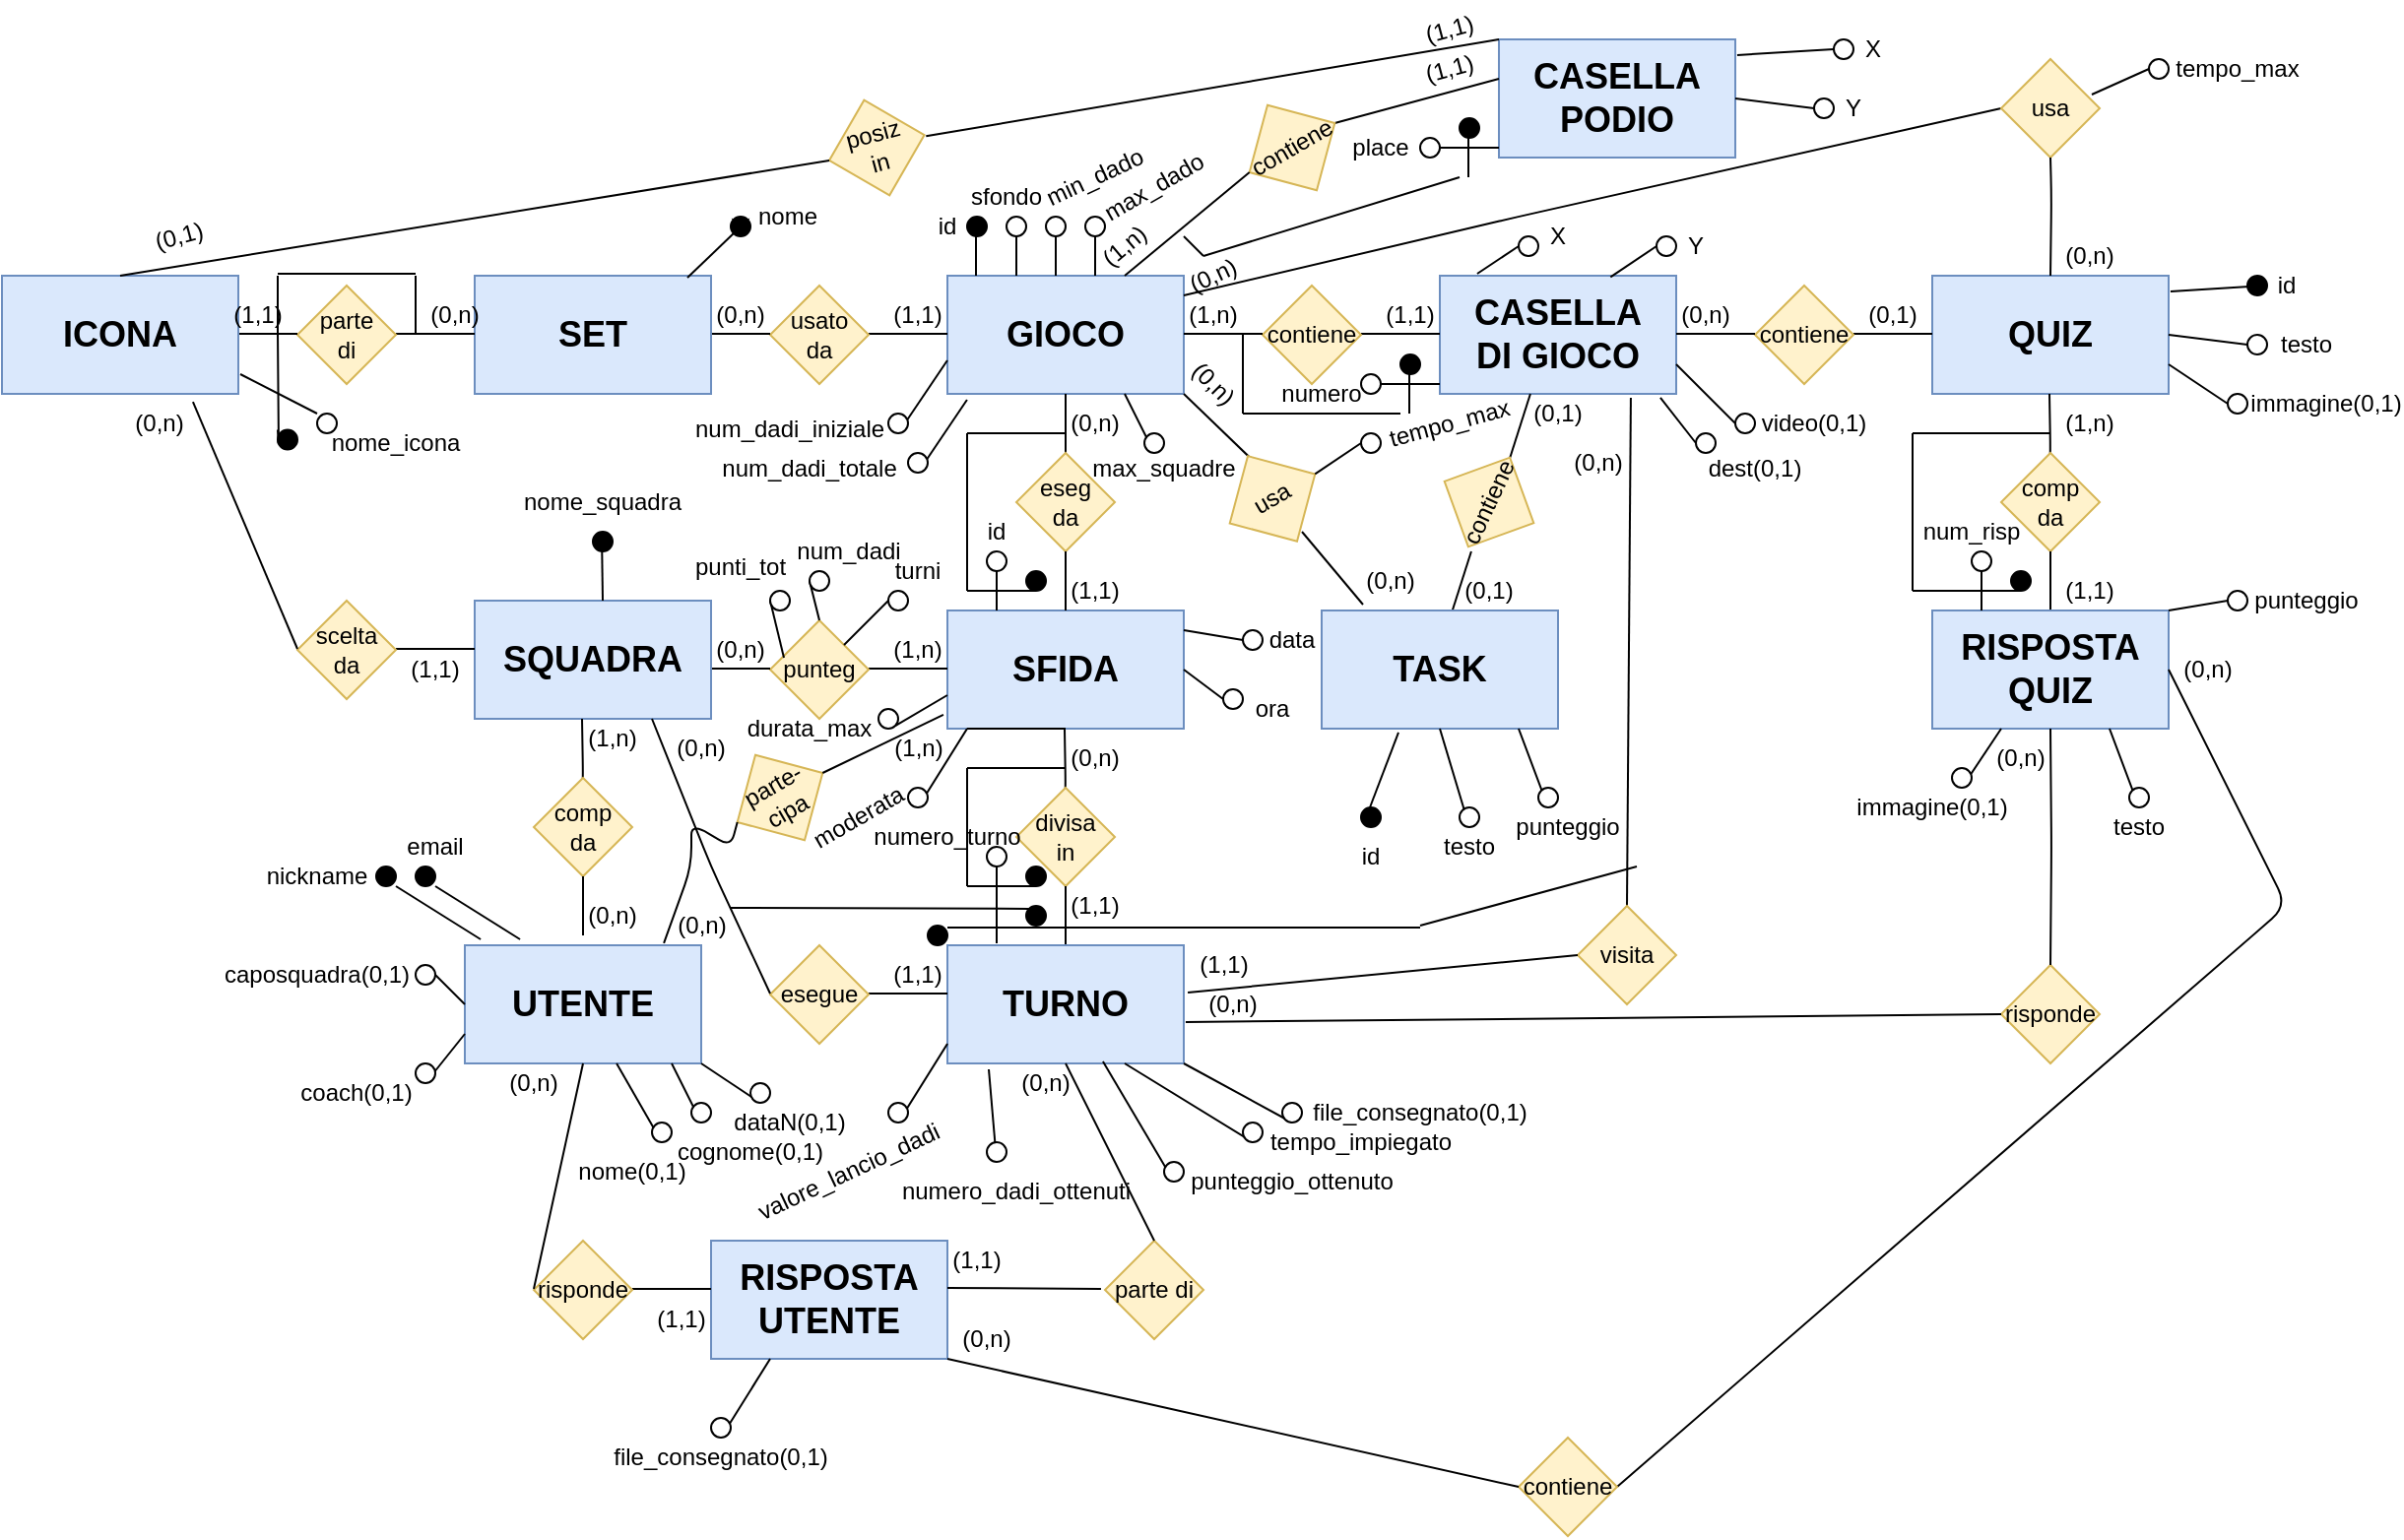 <mxfile version="14.8.6" type="device"><diagram id="R2lEEEUBdFMjLlhIrx00" name="Page-1"><mxGraphModel dx="1632" dy="390" grid="1" gridSize="10" guides="1" tooltips="1" connect="1" arrows="1" fold="1" page="1" pageScale="1" pageWidth="850" pageHeight="1100" math="0" shadow="0" extFonts="Permanent Marker^https://fonts.googleapis.com/css?family=Permanent+Marker"><root><mxCell id="0"/><mxCell id="1" parent="0"/><mxCell id="m7Xt7IDTdIac1BV5PyBb-1" value="&lt;b&gt;&lt;font style=&quot;font-size: 18px&quot;&gt;GIOCO&lt;/font&gt;&lt;/b&gt;" style="rounded=0;whiteSpace=wrap;html=1;fillColor=#dae8fc;strokeColor=#6c8ebf;" parent="1" vertex="1"><mxGeometry x="320" y="140" width="120" height="60" as="geometry"/></mxCell><mxCell id="m7Xt7IDTdIac1BV5PyBb-2" value="" style="endArrow=none;html=1;entryX=0.5;entryY=1;entryDx=0;entryDy=0;" parent="1" target="m7Xt7IDTdIac1BV5PyBb-1" edge="1"><mxGeometry width="50" height="50" relative="1" as="geometry"><mxPoint x="380" y="240" as="sourcePoint"/><mxPoint x="420" y="200" as="targetPoint"/></mxGeometry></mxCell><mxCell id="m7Xt7IDTdIac1BV5PyBb-3" value="&lt;b&gt;&lt;font style=&quot;font-size: 18px&quot;&gt;SFIDA&lt;/font&gt;&lt;/b&gt;" style="rounded=0;whiteSpace=wrap;html=1;fillColor=#dae8fc;strokeColor=#6c8ebf;" parent="1" vertex="1"><mxGeometry x="320" y="310" width="120" height="60" as="geometry"/></mxCell><mxCell id="m7Xt7IDTdIac1BV5PyBb-4" value="&lt;div&gt;eseg&lt;/div&gt;&lt;div&gt;da&lt;br&gt;&lt;/div&gt;" style="rhombus;whiteSpace=wrap;html=1;fillColor=#fff2cc;strokeColor=#d6b656;" parent="1" vertex="1"><mxGeometry x="355" y="230" width="50" height="50" as="geometry"/></mxCell><mxCell id="m7Xt7IDTdIac1BV5PyBb-5" value="" style="endArrow=none;html=1;exitX=0.5;exitY=0;exitDx=0;exitDy=0;" parent="1" source="m7Xt7IDTdIac1BV5PyBb-3" edge="1"><mxGeometry width="50" height="50" relative="1" as="geometry"><mxPoint x="210" y="290" as="sourcePoint"/><mxPoint x="380" y="280" as="targetPoint"/></mxGeometry></mxCell><mxCell id="m7Xt7IDTdIac1BV5PyBb-6" value="" style="endArrow=none;html=1;entryX=0.5;entryY=1;entryDx=0;entryDy=0;" parent="1" edge="1"><mxGeometry width="50" height="50" relative="1" as="geometry"><mxPoint x="379.5" y="410" as="sourcePoint"/><mxPoint x="379.5" y="370" as="targetPoint"/><Array as="points"><mxPoint x="380" y="400"/></Array></mxGeometry></mxCell><mxCell id="m7Xt7IDTdIac1BV5PyBb-7" value="&lt;div&gt;divisa&lt;/div&gt;&lt;div&gt;in&lt;br&gt;&lt;/div&gt;" style="rhombus;whiteSpace=wrap;html=1;fillColor=#fff2cc;strokeColor=#d6b656;" parent="1" vertex="1"><mxGeometry x="355" y="400" width="50" height="50" as="geometry"/></mxCell><mxCell id="m7Xt7IDTdIac1BV5PyBb-8" value="" style="endArrow=none;html=1;exitX=0.5;exitY=0;exitDx=0;exitDy=0;" parent="1" edge="1"><mxGeometry width="50" height="50" relative="1" as="geometry"><mxPoint x="380" y="480" as="sourcePoint"/><mxPoint x="380" y="450" as="targetPoint"/></mxGeometry></mxCell><mxCell id="m7Xt7IDTdIac1BV5PyBb-9" value="&lt;b&gt;&lt;font style=&quot;font-size: 18px&quot;&gt;TURNO&lt;/font&gt;&lt;/b&gt;" style="rounded=0;whiteSpace=wrap;html=1;fillColor=#dae8fc;strokeColor=#6c8ebf;" parent="1" vertex="1"><mxGeometry x="320" y="480" width="120" height="60" as="geometry"/></mxCell><mxCell id="m7Xt7IDTdIac1BV5PyBb-10" value="" style="endArrow=none;html=1;entryX=0.5;entryY=1;entryDx=0;entryDy=0;" parent="1" edge="1"><mxGeometry width="50" height="50" relative="1" as="geometry"><mxPoint x="320" y="339.5" as="sourcePoint"/><mxPoint x="280" y="339.5" as="targetPoint"/></mxGeometry></mxCell><mxCell id="m7Xt7IDTdIac1BV5PyBb-11" value="punteg" style="rhombus;whiteSpace=wrap;html=1;fillColor=#fff2cc;strokeColor=#d6b656;" parent="1" vertex="1"><mxGeometry x="230" y="315" width="50" height="50" as="geometry"/></mxCell><mxCell id="m7Xt7IDTdIac1BV5PyBb-12" value="" style="endArrow=none;html=1;entryX=0.5;entryY=1;entryDx=0;entryDy=0;" parent="1" edge="1"><mxGeometry width="50" height="50" relative="1" as="geometry"><mxPoint x="230" y="339.5" as="sourcePoint"/><mxPoint x="190" y="339.5" as="targetPoint"/></mxGeometry></mxCell><mxCell id="m7Xt7IDTdIac1BV5PyBb-13" value="&lt;b&gt;&lt;font style=&quot;font-size: 18px&quot;&gt;SQUADRA&lt;/font&gt;&lt;/b&gt;" style="rounded=0;whiteSpace=wrap;html=1;fillColor=#dae8fc;strokeColor=#6c8ebf;" parent="1" vertex="1"><mxGeometry x="80" y="305" width="120" height="60" as="geometry"/></mxCell><mxCell id="m7Xt7IDTdIac1BV5PyBb-14" value="" style="endArrow=none;html=1;entryX=0.5;entryY=1;entryDx=0;entryDy=0;" parent="1" edge="1"><mxGeometry width="50" height="50" relative="1" as="geometry"><mxPoint x="320" y="169.5" as="sourcePoint"/><mxPoint x="280" y="169.5" as="targetPoint"/></mxGeometry></mxCell><mxCell id="m7Xt7IDTdIac1BV5PyBb-15" value="&lt;div&gt;usato &lt;br&gt;&lt;/div&gt;&lt;div&gt;da&lt;/div&gt;" style="rhombus;whiteSpace=wrap;html=1;fillColor=#fff2cc;strokeColor=#d6b656;" parent="1" vertex="1"><mxGeometry x="230" y="145" width="50" height="50" as="geometry"/></mxCell><mxCell id="m7Xt7IDTdIac1BV5PyBb-16" value="" style="endArrow=none;html=1;entryX=0.5;entryY=1;entryDx=0;entryDy=0;" parent="1" edge="1"><mxGeometry width="50" height="50" relative="1" as="geometry"><mxPoint x="230" y="169.5" as="sourcePoint"/><mxPoint x="190" y="169.5" as="targetPoint"/></mxGeometry></mxCell><mxCell id="m7Xt7IDTdIac1BV5PyBb-17" value="&lt;b&gt;&lt;font style=&quot;font-size: 18px&quot;&gt;SET&lt;/font&gt;&lt;/b&gt;" style="rounded=0;whiteSpace=wrap;html=1;fillColor=#dae8fc;strokeColor=#6c8ebf;" parent="1" vertex="1"><mxGeometry x="80" y="140" width="120" height="60" as="geometry"/></mxCell><mxCell id="m7Xt7IDTdIac1BV5PyBb-18" value="" style="endArrow=none;html=1;entryX=0.5;entryY=1;entryDx=0;entryDy=0;" parent="1" edge="1"><mxGeometry width="50" height="50" relative="1" as="geometry"><mxPoint x="80" y="169.5" as="sourcePoint"/><mxPoint x="40" y="169.5" as="targetPoint"/></mxGeometry></mxCell><mxCell id="m7Xt7IDTdIac1BV5PyBb-19" value="&lt;div&gt;parte &lt;br&gt;&lt;/div&gt;&lt;div&gt;di&lt;/div&gt;" style="rhombus;whiteSpace=wrap;html=1;fillColor=#fff2cc;strokeColor=#d6b656;" parent="1" vertex="1"><mxGeometry x="-10" y="145" width="50" height="50" as="geometry"/></mxCell><mxCell id="m7Xt7IDTdIac1BV5PyBb-20" value="" style="endArrow=none;html=1;entryX=0.5;entryY=1;entryDx=0;entryDy=0;" parent="1" edge="1"><mxGeometry width="50" height="50" relative="1" as="geometry"><mxPoint x="-10" y="169.5" as="sourcePoint"/><mxPoint x="-50" y="169.5" as="targetPoint"/></mxGeometry></mxCell><mxCell id="m7Xt7IDTdIac1BV5PyBb-21" value="&lt;b&gt;&lt;font style=&quot;font-size: 18px&quot;&gt;ICONA&lt;/font&gt;&lt;/b&gt;" style="rounded=0;whiteSpace=wrap;html=1;fillColor=#dae8fc;strokeColor=#6c8ebf;" parent="1" vertex="1"><mxGeometry x="-160" y="140" width="120" height="60" as="geometry"/></mxCell><mxCell id="m7Xt7IDTdIac1BV5PyBb-22" value="" style="endArrow=none;html=1;entryX=0.5;entryY=1;entryDx=0;entryDy=0;" parent="1" edge="1"><mxGeometry width="50" height="50" relative="1" as="geometry"><mxPoint x="80" y="329.5" as="sourcePoint"/><mxPoint x="40" y="329.5" as="targetPoint"/></mxGeometry></mxCell><mxCell id="m7Xt7IDTdIac1BV5PyBb-23" value="&lt;div&gt;scelta&lt;/div&gt;&lt;div&gt; da&lt;/div&gt;" style="rhombus;whiteSpace=wrap;html=1;fillColor=#fff2cc;strokeColor=#d6b656;" parent="1" vertex="1"><mxGeometry x="-10" y="305" width="50" height="50" as="geometry"/></mxCell><mxCell id="m7Xt7IDTdIac1BV5PyBb-24" value="" style="endArrow=none;html=1;entryX=0.808;entryY=1.067;entryDx=0;entryDy=0;entryPerimeter=0;" parent="1" target="m7Xt7IDTdIac1BV5PyBb-21" edge="1"><mxGeometry width="50" height="50" relative="1" as="geometry"><mxPoint x="-10" y="329.5" as="sourcePoint"/><mxPoint x="-50" y="329.5" as="targetPoint"/></mxGeometry></mxCell><mxCell id="m7Xt7IDTdIac1BV5PyBb-25" value="" style="endArrow=none;html=1;entryX=0.5;entryY=1;entryDx=0;entryDy=0;" parent="1" edge="1"><mxGeometry width="50" height="50" relative="1" as="geometry"><mxPoint x="320" y="504.5" as="sourcePoint"/><mxPoint x="280" y="504.5" as="targetPoint"/></mxGeometry></mxCell><mxCell id="m7Xt7IDTdIac1BV5PyBb-26" value="esegue" style="rhombus;whiteSpace=wrap;html=1;fillColor=#fff2cc;strokeColor=#d6b656;" parent="1" vertex="1"><mxGeometry x="230" y="480" width="50" height="50" as="geometry"/></mxCell><mxCell id="m7Xt7IDTdIac1BV5PyBb-27" value="" style="endArrow=none;html=1;entryX=0.75;entryY=1;entryDx=0;entryDy=0;" parent="1" target="m7Xt7IDTdIac1BV5PyBb-13" edge="1"><mxGeometry width="50" height="50" relative="1" as="geometry"><mxPoint x="230" y="504.5" as="sourcePoint"/><mxPoint x="176.96" y="379.02" as="targetPoint"/><Array as="points"><mxPoint x="200" y="440"/></Array></mxGeometry></mxCell><mxCell id="m7Xt7IDTdIac1BV5PyBb-28" value="" style="endArrow=none;html=1;entryX=0.5;entryY=1;entryDx=0;entryDy=0;" parent="1" edge="1"><mxGeometry width="50" height="50" relative="1" as="geometry"><mxPoint x="134.5" y="405" as="sourcePoint"/><mxPoint x="134.5" y="365" as="targetPoint"/><Array as="points"><mxPoint x="135" y="395"/></Array></mxGeometry></mxCell><mxCell id="m7Xt7IDTdIac1BV5PyBb-29" value="&lt;div&gt;comp&lt;/div&gt;&lt;div&gt;da&lt;br&gt;&lt;/div&gt;" style="rhombus;whiteSpace=wrap;html=1;fillColor=#fff2cc;strokeColor=#d6b656;" parent="1" vertex="1"><mxGeometry x="110" y="395" width="50" height="50" as="geometry"/></mxCell><mxCell id="m7Xt7IDTdIac1BV5PyBb-30" value="" style="endArrow=none;html=1;exitX=0.5;exitY=0;exitDx=0;exitDy=0;" parent="1" edge="1"><mxGeometry width="50" height="50" relative="1" as="geometry"><mxPoint x="135" y="475" as="sourcePoint"/><mxPoint x="135" y="445" as="targetPoint"/></mxGeometry></mxCell><mxCell id="m7Xt7IDTdIac1BV5PyBb-31" value="&lt;b&gt;&lt;font style=&quot;font-size: 18px&quot;&gt;UTENTE&lt;/font&gt;&lt;/b&gt;" style="rounded=0;whiteSpace=wrap;html=1;fillColor=#dae8fc;strokeColor=#6c8ebf;" parent="1" vertex="1"><mxGeometry x="75" y="480" width="120" height="60" as="geometry"/></mxCell><mxCell id="m7Xt7IDTdIac1BV5PyBb-32" value="&lt;div&gt;&lt;b&gt;&lt;font style=&quot;font-size: 18px&quot;&gt;RISPOSTA&lt;/font&gt;&lt;/b&gt;&lt;/div&gt;&lt;div&gt;&lt;b&gt;&lt;font style=&quot;font-size: 18px&quot;&gt;UTENTE&lt;/font&gt;&lt;/b&gt;&lt;/div&gt;" style="rounded=0;whiteSpace=wrap;html=1;fillColor=#dae8fc;strokeColor=#6c8ebf;" parent="1" vertex="1"><mxGeometry x="200" y="630" width="120" height="60" as="geometry"/></mxCell><mxCell id="m7Xt7IDTdIac1BV5PyBb-33" value="" style="endArrow=none;html=1;entryX=0.5;entryY=1;entryDx=0;entryDy=0;" parent="1" edge="1"><mxGeometry width="50" height="50" relative="1" as="geometry"><mxPoint x="200" y="654.5" as="sourcePoint"/><mxPoint x="160" y="654.5" as="targetPoint"/></mxGeometry></mxCell><mxCell id="m7Xt7IDTdIac1BV5PyBb-34" value="risponde" style="rhombus;whiteSpace=wrap;html=1;fillColor=#fff2cc;strokeColor=#d6b656;" parent="1" vertex="1"><mxGeometry x="110" y="630" width="50" height="50" as="geometry"/></mxCell><mxCell id="m7Xt7IDTdIac1BV5PyBb-35" value="" style="endArrow=none;html=1;entryX=0.5;entryY=1;entryDx=0;entryDy=0;" parent="1" target="m7Xt7IDTdIac1BV5PyBb-31" edge="1"><mxGeometry width="50" height="50" relative="1" as="geometry"><mxPoint x="110" y="654.5" as="sourcePoint"/><mxPoint x="70" y="570" as="targetPoint"/></mxGeometry></mxCell><mxCell id="m7Xt7IDTdIac1BV5PyBb-41" value="parte di" style="rhombus;whiteSpace=wrap;html=1;fillColor=#fff2cc;strokeColor=#d6b656;" parent="1" vertex="1"><mxGeometry x="400" y="630" width="50" height="50" as="geometry"/></mxCell><mxCell id="m7Xt7IDTdIac1BV5PyBb-42" value="" style="endArrow=none;html=1;" parent="1" edge="1"><mxGeometry width="50" height="50" relative="1" as="geometry"><mxPoint x="397.96" y="654.5" as="sourcePoint"/><mxPoint x="320" y="654" as="targetPoint"/></mxGeometry></mxCell><mxCell id="m7Xt7IDTdIac1BV5PyBb-44" value="" style="endArrow=none;html=1;entryX=0.5;entryY=1;entryDx=0;entryDy=0;" parent="1" target="m7Xt7IDTdIac1BV5PyBb-9" edge="1"><mxGeometry width="50" height="50" relative="1" as="geometry"><mxPoint x="425" y="630" as="sourcePoint"/><mxPoint x="475" y="580" as="targetPoint"/></mxGeometry></mxCell><mxCell id="m7Xt7IDTdIac1BV5PyBb-45" value="&lt;div&gt;&lt;b&gt;&lt;font style=&quot;font-size: 18px&quot;&gt;CASELLA&lt;/font&gt;&lt;/b&gt;&lt;/div&gt;&lt;div&gt;&lt;b&gt;&lt;font style=&quot;font-size: 18px&quot;&gt;DI GIOCO&lt;br&gt;&lt;/font&gt;&lt;/b&gt;&lt;/div&gt;" style="rounded=0;whiteSpace=wrap;html=1;fillColor=#dae8fc;strokeColor=#6c8ebf;" parent="1" vertex="1"><mxGeometry x="570" y="140" width="120" height="60" as="geometry"/></mxCell><mxCell id="m7Xt7IDTdIac1BV5PyBb-46" value="" style="endArrow=none;html=1;entryX=0.5;entryY=1;entryDx=0;entryDy=0;" parent="1" edge="1"><mxGeometry width="50" height="50" relative="1" as="geometry"><mxPoint x="570" y="169.5" as="sourcePoint"/><mxPoint x="530" y="169.5" as="targetPoint"/></mxGeometry></mxCell><mxCell id="m7Xt7IDTdIac1BV5PyBb-47" value="contiene" style="rhombus;whiteSpace=wrap;html=1;fillColor=#fff2cc;strokeColor=#d6b656;" parent="1" vertex="1"><mxGeometry x="480" y="145" width="50" height="50" as="geometry"/></mxCell><mxCell id="m7Xt7IDTdIac1BV5PyBb-48" value="" style="endArrow=none;html=1;entryX=0.5;entryY=1;entryDx=0;entryDy=0;" parent="1" edge="1"><mxGeometry width="50" height="50" relative="1" as="geometry"><mxPoint x="480" y="169.5" as="sourcePoint"/><mxPoint x="440" y="169.5" as="targetPoint"/></mxGeometry></mxCell><mxCell id="m7Xt7IDTdIac1BV5PyBb-49" value="" style="endArrow=none;html=1;exitX=0.383;exitY=1;exitDx=0;exitDy=0;exitPerimeter=0;" parent="1" source="m7Xt7IDTdIac1BV5PyBb-45" edge="1"><mxGeometry width="50" height="50" relative="1" as="geometry"><mxPoint x="601.96" y="200.0" as="sourcePoint"/><mxPoint x="600" y="250" as="targetPoint"/><Array as="points"/></mxGeometry></mxCell><mxCell id="m7Xt7IDTdIac1BV5PyBb-52" value="contiene" style="rhombus;whiteSpace=wrap;html=1;rotation=-65;fillColor=#fff2cc;strokeColor=#d6b656;" parent="1" vertex="1"><mxGeometry x="570" y="230" width="50" height="50" as="geometry"/></mxCell><mxCell id="m7Xt7IDTdIac1BV5PyBb-54" value="" style="endArrow=none;html=1;exitX=0.383;exitY=1;exitDx=0;exitDy=0;exitPerimeter=0;" parent="1" edge="1"><mxGeometry width="50" height="50" relative="1" as="geometry"><mxPoint x="585.96" y="280" as="sourcePoint"/><mxPoint x="570" y="330" as="targetPoint"/><Array as="points"/></mxGeometry></mxCell><mxCell id="m7Xt7IDTdIac1BV5PyBb-55" value="&lt;div&gt;&lt;b&gt;&lt;font style=&quot;font-size: 18px&quot;&gt;TASK&lt;/font&gt;&lt;/b&gt;&lt;/div&gt;" style="rounded=0;whiteSpace=wrap;html=1;fillColor=#dae8fc;strokeColor=#6c8ebf;" parent="1" vertex="1"><mxGeometry x="510" y="310" width="120" height="60" as="geometry"/></mxCell><mxCell id="m7Xt7IDTdIac1BV5PyBb-56" value="" style="endArrow=none;html=1;exitX=1;exitY=1;exitDx=0;exitDy=0;" parent="1" source="m7Xt7IDTdIac1BV5PyBb-1" edge="1"><mxGeometry width="50" height="50" relative="1" as="geometry"><mxPoint x="411.78" y="170" as="sourcePoint"/><mxPoint x="490.003" y="248.223" as="targetPoint"/><Array as="points"/></mxGeometry></mxCell><mxCell id="m7Xt7IDTdIac1BV5PyBb-57" value="usa" style="rhombus;whiteSpace=wrap;html=1;rotation=-30;fillColor=#fff2cc;strokeColor=#d6b656;" parent="1" vertex="1"><mxGeometry x="460.003" y="228.223" width="50" height="50" as="geometry"/></mxCell><mxCell id="m7Xt7IDTdIac1BV5PyBb-58" value="" style="endArrow=none;html=1;exitX=0.383;exitY=1;exitDx=0;exitDy=0;exitPerimeter=0;entryX=0.175;entryY=-0.05;entryDx=0;entryDy=0;entryPerimeter=0;" parent="1" target="m7Xt7IDTdIac1BV5PyBb-55" edge="1"><mxGeometry width="50" height="50" relative="1" as="geometry"><mxPoint x="500.003" y="270.003" as="sourcePoint"/><mxPoint x="554.04" y="291.78" as="targetPoint"/><Array as="points"/></mxGeometry></mxCell><mxCell id="m7Xt7IDTdIac1BV5PyBb-59" value="" style="endArrow=none;html=1;entryX=0.808;entryY=1.033;entryDx=0;entryDy=0;entryPerimeter=0;exitX=0.5;exitY=0;exitDx=0;exitDy=0;" parent="1" source="m7Xt7IDTdIac1BV5PyBb-60" target="m7Xt7IDTdIac1BV5PyBb-45" edge="1"><mxGeometry width="50" height="50" relative="1" as="geometry"><mxPoint x="667" y="430" as="sourcePoint"/><mxPoint x="720" y="250" as="targetPoint"/></mxGeometry></mxCell><mxCell id="m7Xt7IDTdIac1BV5PyBb-60" value="visita" style="rhombus;whiteSpace=wrap;html=1;fillColor=#fff2cc;strokeColor=#d6b656;" parent="1" vertex="1"><mxGeometry x="640" y="460" width="50" height="50" as="geometry"/></mxCell><mxCell id="m7Xt7IDTdIac1BV5PyBb-61" value="" style="endArrow=none;html=1;exitX=1.017;exitY=0.4;exitDx=0;exitDy=0;exitPerimeter=0;entryX=0;entryY=0.5;entryDx=0;entryDy=0;" parent="1" source="m7Xt7IDTdIac1BV5PyBb-9" target="m7Xt7IDTdIac1BV5PyBb-60" edge="1"><mxGeometry width="50" height="50" relative="1" as="geometry"><mxPoint x="510" y="450" as="sourcePoint"/><mxPoint x="590" y="460" as="targetPoint"/></mxGeometry></mxCell><mxCell id="m7Xt7IDTdIac1BV5PyBb-62" value="&lt;div&gt;&lt;b&gt;&lt;font style=&quot;font-size: 18px&quot;&gt;QUIZ&lt;/font&gt;&lt;/b&gt;&lt;/div&gt;" style="rounded=0;whiteSpace=wrap;html=1;fillColor=#dae8fc;strokeColor=#6c8ebf;" parent="1" vertex="1"><mxGeometry x="820" y="140" width="120" height="60" as="geometry"/></mxCell><mxCell id="m7Xt7IDTdIac1BV5PyBb-63" value="" style="endArrow=none;html=1;entryX=0.5;entryY=1;entryDx=0;entryDy=0;" parent="1" edge="1"><mxGeometry width="50" height="50" relative="1" as="geometry"><mxPoint x="820" y="169.5" as="sourcePoint"/><mxPoint x="780" y="169.5" as="targetPoint"/></mxGeometry></mxCell><mxCell id="m7Xt7IDTdIac1BV5PyBb-64" value="contiene" style="rhombus;whiteSpace=wrap;html=1;fillColor=#fff2cc;strokeColor=#d6b656;" parent="1" vertex="1"><mxGeometry x="730" y="145" width="50" height="50" as="geometry"/></mxCell><mxCell id="m7Xt7IDTdIac1BV5PyBb-65" value="" style="endArrow=none;html=1;entryX=0.5;entryY=1;entryDx=0;entryDy=0;" parent="1" edge="1"><mxGeometry width="50" height="50" relative="1" as="geometry"><mxPoint x="730" y="169.5" as="sourcePoint"/><mxPoint x="690" y="169.5" as="targetPoint"/></mxGeometry></mxCell><mxCell id="m7Xt7IDTdIac1BV5PyBb-66" value="" style="endArrow=none;html=1;entryX=0.5;entryY=1;entryDx=0;entryDy=0;" parent="1" edge="1"><mxGeometry width="50" height="50" relative="1" as="geometry"><mxPoint x="879.5" y="240" as="sourcePoint"/><mxPoint x="879.5" y="200" as="targetPoint"/><Array as="points"><mxPoint x="880" y="230"/></Array></mxGeometry></mxCell><mxCell id="m7Xt7IDTdIac1BV5PyBb-67" value="&lt;div&gt;comp &lt;br&gt;&lt;/div&gt;&lt;div&gt;da&lt;br&gt;&lt;/div&gt;" style="rhombus;whiteSpace=wrap;html=1;fillColor=#fff2cc;strokeColor=#d6b656;" parent="1" vertex="1"><mxGeometry x="855" y="230" width="50" height="50" as="geometry"/></mxCell><mxCell id="m7Xt7IDTdIac1BV5PyBb-68" value="" style="endArrow=none;html=1;exitX=0.5;exitY=0;exitDx=0;exitDy=0;" parent="1" edge="1"><mxGeometry width="50" height="50" relative="1" as="geometry"><mxPoint x="880" y="310" as="sourcePoint"/><mxPoint x="880" y="280" as="targetPoint"/></mxGeometry></mxCell><mxCell id="m7Xt7IDTdIac1BV5PyBb-69" value="&lt;div&gt;&lt;b&gt;&lt;font style=&quot;font-size: 18px&quot;&gt;RISPOSTA&lt;/font&gt;&lt;/b&gt;&lt;/div&gt;&lt;div&gt;&lt;b&gt;&lt;font style=&quot;font-size: 18px&quot;&gt;QUIZ&lt;/font&gt;&lt;/b&gt;&lt;/div&gt;" style="rounded=0;whiteSpace=wrap;html=1;fillColor=#dae8fc;strokeColor=#6c8ebf;" parent="1" vertex="1"><mxGeometry x="820" y="310" width="120" height="60" as="geometry"/></mxCell><mxCell id="m7Xt7IDTdIac1BV5PyBb-70" value="risponde" style="rhombus;whiteSpace=wrap;html=1;fillColor=#fff2cc;strokeColor=#d6b656;" parent="1" vertex="1"><mxGeometry x="855" y="490" width="50" height="50" as="geometry"/></mxCell><mxCell id="m7Xt7IDTdIac1BV5PyBb-71" value="" style="endArrow=none;html=1;entryX=0;entryY=0.5;entryDx=0;entryDy=0;exitX=1.008;exitY=0.65;exitDx=0;exitDy=0;exitPerimeter=0;" parent="1" source="m7Xt7IDTdIac1BV5PyBb-9" target="m7Xt7IDTdIac1BV5PyBb-70" edge="1"><mxGeometry width="50" height="50" relative="1" as="geometry"><mxPoint x="545" y="540" as="sourcePoint"/><mxPoint x="595" y="490" as="targetPoint"/></mxGeometry></mxCell><mxCell id="m7Xt7IDTdIac1BV5PyBb-72" value="" style="endArrow=none;html=1;entryX=0.5;entryY=1;entryDx=0;entryDy=0;exitX=0.5;exitY=0;exitDx=0;exitDy=0;" parent="1" source="m7Xt7IDTdIac1BV5PyBb-70" target="m7Xt7IDTdIac1BV5PyBb-69" edge="1"><mxGeometry width="50" height="50" relative="1" as="geometry"><mxPoint x="880" y="440" as="sourcePoint"/><mxPoint x="880" y="400" as="targetPoint"/><Array as="points"><mxPoint x="880.5" y="430"/></Array></mxGeometry></mxCell><mxCell id="m7Xt7IDTdIac1BV5PyBb-74" value="" style="endArrow=none;html=1;startArrow=none;entryX=1;entryY=0.5;entryDx=0;entryDy=0;exitX=1;exitY=0.5;exitDx=0;exitDy=0;" parent="1" source="m7Xt7IDTdIac1BV5PyBb-75" target="m7Xt7IDTdIac1BV5PyBb-69" edge="1"><mxGeometry width="50" height="50" relative="1" as="geometry"><mxPoint x="910" y="810" as="sourcePoint"/><mxPoint x="940" y="330" as="targetPoint"/><Array as="points"><mxPoint x="1000" y="460"/></Array></mxGeometry></mxCell><mxCell id="m7Xt7IDTdIac1BV5PyBb-75" value="contiene" style="rhombus;whiteSpace=wrap;html=1;fillColor=#fff2cc;strokeColor=#d6b656;" parent="1" vertex="1"><mxGeometry x="610" y="730" width="50" height="50" as="geometry"/></mxCell><mxCell id="m7Xt7IDTdIac1BV5PyBb-77" value="" style="endArrow=none;html=1;exitX=1;exitY=1;exitDx=0;exitDy=0;entryX=0;entryY=0.5;entryDx=0;entryDy=0;" parent="1" source="m7Xt7IDTdIac1BV5PyBb-32" target="m7Xt7IDTdIac1BV5PyBb-75" edge="1"><mxGeometry width="50" height="50" relative="1" as="geometry"><mxPoint x="520" y="520" as="sourcePoint"/><mxPoint x="570" y="470" as="targetPoint"/><Array as="points"/></mxGeometry></mxCell><mxCell id="m7Xt7IDTdIac1BV5PyBb-81" value="&lt;div&gt;&lt;b&gt;&lt;font style=&quot;font-size: 18px&quot;&gt;CASELLA&lt;/font&gt;&lt;/b&gt;&lt;/div&gt;&lt;div&gt;&lt;b&gt;&lt;font style=&quot;font-size: 18px&quot;&gt;PODIO&lt;br&gt;&lt;/font&gt;&lt;/b&gt;&lt;/div&gt;" style="rounded=0;whiteSpace=wrap;html=1;fillColor=#dae8fc;strokeColor=#6c8ebf;" parent="1" vertex="1"><mxGeometry x="600.003" y="20" width="120" height="60" as="geometry"/></mxCell><mxCell id="m7Xt7IDTdIac1BV5PyBb-82" value="" style="endArrow=none;html=1;exitX=1;exitY=0.5;exitDx=0;exitDy=0;" parent="1" source="m7Xt7IDTdIac1BV5PyBb-83" edge="1"><mxGeometry width="50" height="50" relative="1" as="geometry"><mxPoint x="530" y="80" as="sourcePoint"/><mxPoint x="600" y="40" as="targetPoint"/><Array as="points"/></mxGeometry></mxCell><mxCell id="m7Xt7IDTdIac1BV5PyBb-83" value="contiene" style="rhombus;whiteSpace=wrap;html=1;rotation=-30;fillColor=#fff2cc;strokeColor=#d6b656;" parent="1" vertex="1"><mxGeometry x="470.003" y="50" width="50" height="50" as="geometry"/></mxCell><mxCell id="m7Xt7IDTdIac1BV5PyBb-84" value="" style="endArrow=none;html=1;exitX=0;exitY=0.5;exitDx=0;exitDy=0;" parent="1" source="m7Xt7IDTdIac1BV5PyBb-83" edge="1"><mxGeometry width="50" height="50" relative="1" as="geometry"><mxPoint x="480" y="110" as="sourcePoint"/><mxPoint x="410.003" y="140" as="targetPoint"/><Array as="points"/></mxGeometry></mxCell><mxCell id="m7Xt7IDTdIac1BV5PyBb-89" value="" style="endArrow=none;html=1;exitX=1;exitY=0.167;exitDx=0;exitDy=0;exitPerimeter=0;entryX=0;entryY=0.5;entryDx=0;entryDy=0;" parent="1" source="m7Xt7IDTdIac1BV5PyBb-1" target="m7Xt7IDTdIac1BV5PyBb-90" edge="1"><mxGeometry width="50" height="50" relative="1" as="geometry"><mxPoint x="520" y="280" as="sourcePoint"/><mxPoint x="870" y="60" as="targetPoint"/><Array as="points"><mxPoint x="610" y="110"/></Array></mxGeometry></mxCell><mxCell id="m7Xt7IDTdIac1BV5PyBb-90" value="usa" style="rhombus;whiteSpace=wrap;html=1;fillColor=#fff2cc;strokeColor=#d6b656;" parent="1" vertex="1"><mxGeometry x="855" y="30" width="50" height="50" as="geometry"/></mxCell><mxCell id="m7Xt7IDTdIac1BV5PyBb-91" value="" style="endArrow=none;html=1;exitX=0.5;exitY=0;exitDx=0;exitDy=0;entryX=0.5;entryY=1;entryDx=0;entryDy=0;" parent="1" source="m7Xt7IDTdIac1BV5PyBb-62" target="m7Xt7IDTdIac1BV5PyBb-90" edge="1"><mxGeometry width="50" height="50" relative="1" as="geometry"><mxPoint x="880" y="110" as="sourcePoint"/><mxPoint x="880" y="90" as="targetPoint"/><Array as="points"><mxPoint x="880.5" y="100"/></Array></mxGeometry></mxCell><mxCell id="m7Xt7IDTdIac1BV5PyBb-92" value="" style="endArrow=none;html=1;entryX=0;entryY=0;entryDx=0;entryDy=0;" parent="1" target="m7Xt7IDTdIac1BV5PyBb-81" edge="1"><mxGeometry width="50" height="50" relative="1" as="geometry"><mxPoint x="309.147" y="69.151" as="sourcePoint"/><mxPoint x="379.147" y="49.151" as="targetPoint"/><Array as="points"/></mxGeometry></mxCell><mxCell id="m7Xt7IDTdIac1BV5PyBb-93" value="&lt;div&gt;posiz &lt;br&gt;&lt;/div&gt;&lt;div&gt;in&lt;br&gt;&lt;/div&gt;" style="rhombus;whiteSpace=wrap;html=1;rotation=-15;fillColor=#fff2cc;strokeColor=#d6b656;" parent="1" vertex="1"><mxGeometry x="259.151" y="50.001" width="50" height="50" as="geometry"/></mxCell><mxCell id="m7Xt7IDTdIac1BV5PyBb-94" value="" style="endArrow=none;html=1;entryX=0.5;entryY=0;entryDx=0;entryDy=0;exitX=0;exitY=0.5;exitDx=0;exitDy=0;" parent="1" source="m7Xt7IDTdIac1BV5PyBb-93" target="m7Xt7IDTdIac1BV5PyBb-21" edge="1"><mxGeometry width="50" height="50" relative="1" as="geometry"><mxPoint x="259.147" y="99.151" as="sourcePoint"/><mxPoint x="189.151" y="129.151" as="targetPoint"/><Array as="points"/></mxGeometry></mxCell><mxCell id="m7Xt7IDTdIac1BV5PyBb-95" value="" style="endArrow=none;html=1;" parent="1" edge="1"><mxGeometry width="50" height="50" relative="1" as="geometry"><mxPoint x="334.5" y="140" as="sourcePoint"/><mxPoint x="334.5" y="110" as="targetPoint"/><Array as="points"/></mxGeometry></mxCell><mxCell id="m7Xt7IDTdIac1BV5PyBb-96" value="" style="ellipse;whiteSpace=wrap;html=1;aspect=fixed;fillColor=#000000;" parent="1" vertex="1"><mxGeometry x="330" y="110" width="10" height="10" as="geometry"/></mxCell><mxCell id="m7Xt7IDTdIac1BV5PyBb-98" value="" style="endArrow=none;html=1;" parent="1" edge="1"><mxGeometry width="50" height="50" relative="1" as="geometry"><mxPoint x="355" y="140" as="sourcePoint"/><mxPoint x="355" y="110" as="targetPoint"/><Array as="points"/></mxGeometry></mxCell><mxCell id="m7Xt7IDTdIac1BV5PyBb-108" style="edgeStyle=orthogonalEdgeStyle;rounded=0;orthogonalLoop=1;jettySize=auto;html=1;" parent="1" edge="1"><mxGeometry relative="1" as="geometry"><mxPoint x="360" y="110" as="targetPoint"/><mxPoint x="360" y="110" as="sourcePoint"/></mxGeometry></mxCell><mxCell id="m7Xt7IDTdIac1BV5PyBb-100" value="" style="ellipse;whiteSpace=wrap;html=1;aspect=fixed;fillColor=#FFFFFF;" parent="1" vertex="1"><mxGeometry x="350" y="110" width="10" height="10" as="geometry"/></mxCell><mxCell id="m7Xt7IDTdIac1BV5PyBb-118" value="" style="endArrow=none;html=1;" parent="1" edge="1"><mxGeometry width="50" height="50" relative="1" as="geometry"><mxPoint x="375" y="140" as="sourcePoint"/><mxPoint x="375" y="120" as="targetPoint"/><Array as="points"/></mxGeometry></mxCell><mxCell id="m7Xt7IDTdIac1BV5PyBb-119" style="edgeStyle=orthogonalEdgeStyle;rounded=0;orthogonalLoop=1;jettySize=auto;html=1;" parent="1" edge="1"><mxGeometry relative="1" as="geometry"><mxPoint x="380" y="120" as="targetPoint"/><mxPoint x="380" y="120" as="sourcePoint"/></mxGeometry></mxCell><mxCell id="m7Xt7IDTdIac1BV5PyBb-120" value="" style="ellipse;whiteSpace=wrap;html=1;aspect=fixed;fillColor=#FFFFFF;" parent="1" vertex="1"><mxGeometry x="370" y="110" width="10" height="10" as="geometry"/></mxCell><mxCell id="m7Xt7IDTdIac1BV5PyBb-124" value="" style="endArrow=none;html=1;exitX=0.9;exitY=0.017;exitDx=0;exitDy=0;exitPerimeter=0;entryX=0;entryY=1;entryDx=0;entryDy=0;" parent="1" source="m7Xt7IDTdIac1BV5PyBb-17" target="m7Xt7IDTdIac1BV5PyBb-125" edge="1"><mxGeometry width="50" height="50" relative="1" as="geometry"><mxPoint x="214.5" y="150" as="sourcePoint"/><mxPoint x="214.5" y="120" as="targetPoint"/><Array as="points"/></mxGeometry></mxCell><mxCell id="m7Xt7IDTdIac1BV5PyBb-125" value="" style="ellipse;whiteSpace=wrap;html=1;aspect=fixed;fillColor=#000000;" parent="1" vertex="1"><mxGeometry x="210" y="110" width="10" height="10" as="geometry"/></mxCell><mxCell id="m7Xt7IDTdIac1BV5PyBb-128" style="edgeStyle=orthogonalEdgeStyle;rounded=0;orthogonalLoop=1;jettySize=auto;html=1;exitX=0;exitY=0.5;exitDx=0;exitDy=0;entryX=0.5;entryY=1;entryDx=0;entryDy=0;" parent="1" source="m7Xt7IDTdIac1BV5PyBb-125" target="m7Xt7IDTdIac1BV5PyBb-125" edge="1"><mxGeometry relative="1" as="geometry"/></mxCell><mxCell id="m7Xt7IDTdIac1BV5PyBb-129" value="" style="endArrow=none;html=1;exitX=0.083;exitY=1.05;exitDx=0;exitDy=0;exitPerimeter=0;" parent="1" source="m7Xt7IDTdIac1BV5PyBb-1" edge="1"><mxGeometry width="50" height="50" relative="1" as="geometry"><mxPoint x="305" y="260" as="sourcePoint"/><mxPoint x="305" y="240" as="targetPoint"/><Array as="points"/></mxGeometry></mxCell><mxCell id="m7Xt7IDTdIac1BV5PyBb-130" style="edgeStyle=orthogonalEdgeStyle;rounded=0;orthogonalLoop=1;jettySize=auto;html=1;" parent="1" edge="1"><mxGeometry relative="1" as="geometry"><mxPoint x="310" y="240" as="targetPoint"/><mxPoint x="310" y="240" as="sourcePoint"/></mxGeometry></mxCell><mxCell id="m7Xt7IDTdIac1BV5PyBb-131" value="" style="ellipse;whiteSpace=wrap;html=1;aspect=fixed;fillColor=#FFFFFF;" parent="1" vertex="1"><mxGeometry x="300" y="230" width="10" height="10" as="geometry"/></mxCell><mxCell id="m7Xt7IDTdIac1BV5PyBb-132" value="" style="endArrow=none;html=1;exitX=0.083;exitY=1.05;exitDx=0;exitDy=0;exitPerimeter=0;" parent="1" edge="1"><mxGeometry width="50" height="50" relative="1" as="geometry"><mxPoint x="319.96" y="183" as="sourcePoint"/><mxPoint x="295" y="220" as="targetPoint"/><Array as="points"/></mxGeometry></mxCell><mxCell id="m7Xt7IDTdIac1BV5PyBb-133" style="edgeStyle=orthogonalEdgeStyle;rounded=0;orthogonalLoop=1;jettySize=auto;html=1;" parent="1" edge="1"><mxGeometry relative="1" as="geometry"><mxPoint x="300" y="220" as="targetPoint"/><mxPoint x="300" y="220" as="sourcePoint"/></mxGeometry></mxCell><mxCell id="m7Xt7IDTdIac1BV5PyBb-134" value="" style="ellipse;whiteSpace=wrap;html=1;aspect=fixed;fillColor=#FFFFFF;" parent="1" vertex="1"><mxGeometry x="290" y="210" width="10" height="10" as="geometry"/></mxCell><mxCell id="m7Xt7IDTdIac1BV5PyBb-135" value="" style="endArrow=none;html=1;fontFamily=Helvetica;fontSize=11;fontColor=#000000;align=center;strokeColor=#000000;" parent="1" edge="1"><mxGeometry width="50" height="50" relative="1" as="geometry"><mxPoint x="-39" y="190" as="sourcePoint"/><mxPoint y="210" as="targetPoint"/><Array as="points"/></mxGeometry></mxCell><mxCell id="m7Xt7IDTdIac1BV5PyBb-138" value="" style="ellipse;whiteSpace=wrap;html=1;aspect=fixed;fillColor=#FFFFFF;" parent="1" vertex="1"><mxGeometry y="210" width="10" height="10" as="geometry"/></mxCell><mxCell id="m7Xt7IDTdIac1BV5PyBb-143" value="" style="endArrow=none;html=1;" parent="1" edge="1"><mxGeometry width="50" height="50" relative="1" as="geometry"><mxPoint x="-20" y="218.22" as="sourcePoint"/><mxPoint x="-20" y="168.22" as="targetPoint"/><Array as="points"><mxPoint x="-19.5" y="228.22"/></Array></mxGeometry></mxCell><mxCell id="m7Xt7IDTdIac1BV5PyBb-144" value="" style="ellipse;whiteSpace=wrap;html=1;aspect=fixed;fillColor=#000000;" parent="1" vertex="1"><mxGeometry x="-20" y="218.22" width="10" height="10" as="geometry"/></mxCell><mxCell id="m7Xt7IDTdIac1BV5PyBb-145" value="" style="endArrow=none;html=1;" parent="1" edge="1"><mxGeometry width="50" height="50" relative="1" as="geometry"><mxPoint x="-20" y="170" as="sourcePoint"/><mxPoint x="-20" y="140" as="targetPoint"/></mxGeometry></mxCell><mxCell id="m7Xt7IDTdIac1BV5PyBb-146" value="" style="endArrow=none;html=1;" parent="1" edge="1"><mxGeometry width="50" height="50" relative="1" as="geometry"><mxPoint x="-20" y="139" as="sourcePoint"/><mxPoint x="50" y="139" as="targetPoint"/></mxGeometry></mxCell><mxCell id="m7Xt7IDTdIac1BV5PyBb-147" value="" style="endArrow=none;html=1;" parent="1" edge="1"><mxGeometry width="50" height="50" relative="1" as="geometry"><mxPoint x="50" y="170" as="sourcePoint"/><mxPoint x="50" y="140" as="targetPoint"/></mxGeometry></mxCell><mxCell id="m7Xt7IDTdIac1BV5PyBb-153" value="" style="endArrow=none;html=1;" parent="1" edge="1"><mxGeometry width="50" height="50" relative="1" as="geometry"><mxPoint x="145" y="305" as="sourcePoint"/><mxPoint x="144.5" y="270" as="targetPoint"/><Array as="points"/></mxGeometry></mxCell><mxCell id="m7Xt7IDTdIac1BV5PyBb-154" value="" style="ellipse;whiteSpace=wrap;html=1;aspect=fixed;fillColor=#000000;" parent="1" vertex="1"><mxGeometry x="140" y="270" width="10" height="10" as="geometry"/></mxCell><mxCell id="m7Xt7IDTdIac1BV5PyBb-155" value="" style="endArrow=none;html=1;exitX=0;exitY=0.75;exitDx=0;exitDy=0;" parent="1" source="m7Xt7IDTdIac1BV5PyBb-31" edge="1"><mxGeometry width="50" height="50" relative="1" as="geometry"><mxPoint x="70" y="520" as="sourcePoint"/><mxPoint x="55" y="550" as="targetPoint"/><Array as="points"/></mxGeometry></mxCell><mxCell id="m7Xt7IDTdIac1BV5PyBb-156" style="edgeStyle=orthogonalEdgeStyle;rounded=0;orthogonalLoop=1;jettySize=auto;html=1;" parent="1" edge="1"><mxGeometry relative="1" as="geometry"><mxPoint x="60" y="550" as="targetPoint"/><mxPoint x="60" y="550" as="sourcePoint"/></mxGeometry></mxCell><mxCell id="m7Xt7IDTdIac1BV5PyBb-157" value="" style="ellipse;whiteSpace=wrap;html=1;aspect=fixed;fillColor=#FFFFFF;" parent="1" vertex="1"><mxGeometry x="50" y="540" width="10" height="10" as="geometry"/></mxCell><mxCell id="m7Xt7IDTdIac1BV5PyBb-158" style="edgeStyle=orthogonalEdgeStyle;rounded=0;orthogonalLoop=1;jettySize=auto;html=1;" parent="1" edge="1"><mxGeometry relative="1" as="geometry"><mxPoint x="50" y="530" as="targetPoint"/><mxPoint x="50" y="530" as="sourcePoint"/></mxGeometry></mxCell><mxCell id="m7Xt7IDTdIac1BV5PyBb-159" value="" style="endArrow=none;html=1;exitX=0;exitY=0.5;exitDx=0;exitDy=0;entryX=1;entryY=0.5;entryDx=0;entryDy=0;" parent="1" source="m7Xt7IDTdIac1BV5PyBb-31" target="m7Xt7IDTdIac1BV5PyBb-161" edge="1"><mxGeometry width="50" height="50" relative="1" as="geometry"><mxPoint x="75" y="475" as="sourcePoint"/><mxPoint x="55" y="500" as="targetPoint"/><Array as="points"/></mxGeometry></mxCell><mxCell id="m7Xt7IDTdIac1BV5PyBb-160" style="edgeStyle=orthogonalEdgeStyle;rounded=0;orthogonalLoop=1;jettySize=auto;html=1;" parent="1" edge="1"><mxGeometry relative="1" as="geometry"><mxPoint x="60" y="500" as="targetPoint"/><mxPoint x="60" y="500" as="sourcePoint"/></mxGeometry></mxCell><mxCell id="m7Xt7IDTdIac1BV5PyBb-161" value="" style="ellipse;whiteSpace=wrap;html=1;aspect=fixed;fillColor=#FFFFFF;" parent="1" vertex="1"><mxGeometry x="50" y="490" width="10" height="10" as="geometry"/></mxCell><mxCell id="m7Xt7IDTdIac1BV5PyBb-162" style="edgeStyle=orthogonalEdgeStyle;rounded=0;orthogonalLoop=1;jettySize=auto;html=1;" parent="1" edge="1"><mxGeometry relative="1" as="geometry"><mxPoint x="50" y="480" as="targetPoint"/><mxPoint x="50" y="480" as="sourcePoint"/></mxGeometry></mxCell><mxCell id="m7Xt7IDTdIac1BV5PyBb-188" value="" style="endArrow=none;html=1;" parent="1" edge="1"><mxGeometry width="50" height="50" relative="1" as="geometry"><mxPoint x="395" y="140" as="sourcePoint"/><mxPoint x="395" y="120" as="targetPoint"/><Array as="points"/></mxGeometry></mxCell><mxCell id="m7Xt7IDTdIac1BV5PyBb-189" style="edgeStyle=orthogonalEdgeStyle;rounded=0;orthogonalLoop=1;jettySize=auto;html=1;" parent="1" edge="1"><mxGeometry relative="1" as="geometry"><mxPoint x="400" y="120" as="targetPoint"/><mxPoint x="400" y="120" as="sourcePoint"/></mxGeometry></mxCell><mxCell id="m7Xt7IDTdIac1BV5PyBb-190" value="" style="ellipse;whiteSpace=wrap;html=1;aspect=fixed;fillColor=#FFFFFF;" parent="1" vertex="1"><mxGeometry x="390" y="110" width="10" height="10" as="geometry"/></mxCell><mxCell id="m7Xt7IDTdIac1BV5PyBb-191" value="" style="endArrow=none;html=1;exitX=0.067;exitY=-0.05;exitDx=0;exitDy=0;exitPerimeter=0;" parent="1" source="m7Xt7IDTdIac1BV5PyBb-31" edge="1"><mxGeometry width="50" height="50" relative="1" as="geometry"><mxPoint x="70" y="472.48" as="sourcePoint"/><mxPoint x="40" y="450" as="targetPoint"/><Array as="points"/></mxGeometry></mxCell><mxCell id="m7Xt7IDTdIac1BV5PyBb-199" style="edgeStyle=orthogonalEdgeStyle;rounded=0;orthogonalLoop=1;jettySize=auto;html=1;" parent="1" edge="1"><mxGeometry relative="1" as="geometry"><mxPoint x="70" y="480" as="targetPoint"/><mxPoint x="70" y="480" as="sourcePoint"/></mxGeometry></mxCell><mxCell id="m7Xt7IDTdIac1BV5PyBb-200" value="" style="endArrow=none;html=1;exitX=0.067;exitY=-0.05;exitDx=0;exitDy=0;exitPerimeter=0;" parent="1" edge="1"><mxGeometry width="50" height="50" relative="1" as="geometry"><mxPoint x="103.04" y="477" as="sourcePoint"/><mxPoint x="60" y="450" as="targetPoint"/><Array as="points"/></mxGeometry></mxCell><mxCell id="m7Xt7IDTdIac1BV5PyBb-203" value="" style="ellipse;whiteSpace=wrap;html=1;aspect=fixed;fillColor=#000000;" parent="1" vertex="1"><mxGeometry x="30" y="440" width="10" height="10" as="geometry"/></mxCell><mxCell id="m7Xt7IDTdIac1BV5PyBb-204" value="" style="ellipse;whiteSpace=wrap;html=1;aspect=fixed;fillColor=#000000;" parent="1" vertex="1"><mxGeometry x="50" y="440" width="10" height="10" as="geometry"/></mxCell><mxCell id="m7Xt7IDTdIac1BV5PyBb-205" value="" style="endArrow=none;html=1;exitX=0.642;exitY=1;exitDx=0;exitDy=0;exitPerimeter=0;" parent="1" source="m7Xt7IDTdIac1BV5PyBb-31" edge="1"><mxGeometry width="50" height="50" relative="1" as="geometry"><mxPoint x="195" y="555" as="sourcePoint"/><mxPoint x="175" y="580" as="targetPoint"/><Array as="points"/></mxGeometry></mxCell><mxCell id="m7Xt7IDTdIac1BV5PyBb-206" style="edgeStyle=orthogonalEdgeStyle;rounded=0;orthogonalLoop=1;jettySize=auto;html=1;" parent="1" edge="1"><mxGeometry relative="1" as="geometry"><mxPoint x="180" y="580" as="targetPoint"/><mxPoint x="180" y="580" as="sourcePoint"/></mxGeometry></mxCell><mxCell id="m7Xt7IDTdIac1BV5PyBb-207" value="" style="ellipse;whiteSpace=wrap;html=1;aspect=fixed;fillColor=#FFFFFF;" parent="1" vertex="1"><mxGeometry x="170" y="570" width="10" height="10" as="geometry"/></mxCell><mxCell id="m7Xt7IDTdIac1BV5PyBb-208" style="edgeStyle=orthogonalEdgeStyle;rounded=0;orthogonalLoop=1;jettySize=auto;html=1;" parent="1" edge="1"><mxGeometry relative="1" as="geometry"><mxPoint x="170" y="560" as="targetPoint"/><mxPoint x="170" y="560" as="sourcePoint"/></mxGeometry></mxCell><mxCell id="m7Xt7IDTdIac1BV5PyBb-209" value="" style="endArrow=none;html=1;" parent="1" edge="1"><mxGeometry width="50" height="50" relative="1" as="geometry"><mxPoint x="180" y="540" as="sourcePoint"/><mxPoint x="195" y="570" as="targetPoint"/><Array as="points"/></mxGeometry></mxCell><mxCell id="m7Xt7IDTdIac1BV5PyBb-211" value="" style="ellipse;whiteSpace=wrap;html=1;aspect=fixed;fillColor=#FFFFFF;" parent="1" vertex="1"><mxGeometry x="190" y="560" width="10" height="10" as="geometry"/></mxCell><mxCell id="m7Xt7IDTdIac1BV5PyBb-212" style="edgeStyle=orthogonalEdgeStyle;rounded=0;orthogonalLoop=1;jettySize=auto;html=1;" parent="1" edge="1"><mxGeometry relative="1" as="geometry"><mxPoint x="190" y="550" as="targetPoint"/><mxPoint x="190" y="550" as="sourcePoint"/></mxGeometry></mxCell><mxCell id="m7Xt7IDTdIac1BV5PyBb-213" style="edgeStyle=orthogonalEdgeStyle;rounded=0;orthogonalLoop=1;jettySize=auto;html=1;" parent="1" edge="1"><mxGeometry relative="1" as="geometry"><mxPoint x="200" y="580" as="targetPoint"/><mxPoint x="200" y="580" as="sourcePoint"/></mxGeometry></mxCell><mxCell id="m7Xt7IDTdIac1BV5PyBb-220" style="edgeStyle=orthogonalEdgeStyle;rounded=0;orthogonalLoop=1;jettySize=auto;html=1;" parent="1" edge="1"><mxGeometry relative="1" as="geometry"><mxPoint x="210" y="570" as="targetPoint"/><mxPoint x="210" y="570" as="sourcePoint"/></mxGeometry></mxCell><mxCell id="m7Xt7IDTdIac1BV5PyBb-221" value="" style="endArrow=none;html=1;exitX=1;exitY=1;exitDx=0;exitDy=0;" parent="1" source="m7Xt7IDTdIac1BV5PyBb-31" edge="1"><mxGeometry width="50" height="50" relative="1" as="geometry"><mxPoint x="210" y="530" as="sourcePoint"/><mxPoint x="225" y="560" as="targetPoint"/><Array as="points"/></mxGeometry></mxCell><mxCell id="m7Xt7IDTdIac1BV5PyBb-222" style="edgeStyle=orthogonalEdgeStyle;rounded=0;orthogonalLoop=1;jettySize=auto;html=1;" parent="1" edge="1"><mxGeometry relative="1" as="geometry"><mxPoint x="230" y="560" as="targetPoint"/><mxPoint x="230" y="560" as="sourcePoint"/></mxGeometry></mxCell><mxCell id="m7Xt7IDTdIac1BV5PyBb-223" value="" style="ellipse;whiteSpace=wrap;html=1;aspect=fixed;fillColor=#FFFFFF;" parent="1" vertex="1"><mxGeometry x="220" y="550" width="10" height="10" as="geometry"/></mxCell><mxCell id="m7Xt7IDTdIac1BV5PyBb-224" style="edgeStyle=orthogonalEdgeStyle;rounded=0;orthogonalLoop=1;jettySize=auto;html=1;" parent="1" edge="1"><mxGeometry relative="1" as="geometry"><mxPoint x="220" y="540" as="targetPoint"/><mxPoint x="220" y="540" as="sourcePoint"/></mxGeometry></mxCell><mxCell id="m7Xt7IDTdIac1BV5PyBb-225" value="" style="endArrow=none;html=1;exitX=0.25;exitY=1;exitDx=0;exitDy=0;" parent="1" source="m7Xt7IDTdIac1BV5PyBb-32" edge="1"><mxGeometry width="50" height="50" relative="1" as="geometry"><mxPoint x="225" y="705" as="sourcePoint"/><mxPoint x="205" y="730" as="targetPoint"/><Array as="points"/></mxGeometry></mxCell><mxCell id="m7Xt7IDTdIac1BV5PyBb-226" style="edgeStyle=orthogonalEdgeStyle;rounded=0;orthogonalLoop=1;jettySize=auto;html=1;" parent="1" edge="1"><mxGeometry relative="1" as="geometry"><mxPoint x="210" y="730" as="targetPoint"/><mxPoint x="210" y="730" as="sourcePoint"/></mxGeometry></mxCell><mxCell id="m7Xt7IDTdIac1BV5PyBb-227" value="" style="ellipse;whiteSpace=wrap;html=1;aspect=fixed;fillColor=#FFFFFF;" parent="1" vertex="1"><mxGeometry x="200" y="720" width="10" height="10" as="geometry"/></mxCell><mxCell id="m7Xt7IDTdIac1BV5PyBb-228" style="edgeStyle=orthogonalEdgeStyle;rounded=0;orthogonalLoop=1;jettySize=auto;html=1;" parent="1" edge="1"><mxGeometry relative="1" as="geometry"><mxPoint x="200" y="710" as="targetPoint"/><mxPoint x="200" y="710" as="sourcePoint"/></mxGeometry></mxCell><mxCell id="m7Xt7IDTdIac1BV5PyBb-237" value="" style="endArrow=none;html=1;" parent="1" edge="1"><mxGeometry width="50" height="50" relative="1" as="geometry"><mxPoint x="855" y="370" as="sourcePoint"/><mxPoint x="835" y="400" as="targetPoint"/><Array as="points"/></mxGeometry></mxCell><mxCell id="m7Xt7IDTdIac1BV5PyBb-238" style="edgeStyle=orthogonalEdgeStyle;rounded=0;orthogonalLoop=1;jettySize=auto;html=1;" parent="1" edge="1"><mxGeometry relative="1" as="geometry"><mxPoint x="840" y="400" as="targetPoint"/><mxPoint x="840" y="400" as="sourcePoint"/></mxGeometry></mxCell><mxCell id="m7Xt7IDTdIac1BV5PyBb-239" value="" style="ellipse;whiteSpace=wrap;html=1;aspect=fixed;fillColor=#FFFFFF;" parent="1" vertex="1"><mxGeometry x="830" y="390" width="10" height="10" as="geometry"/></mxCell><mxCell id="m7Xt7IDTdIac1BV5PyBb-240" style="edgeStyle=orthogonalEdgeStyle;rounded=0;orthogonalLoop=1;jettySize=auto;html=1;" parent="1" edge="1"><mxGeometry relative="1" as="geometry"><mxPoint x="830" y="380" as="targetPoint"/><mxPoint x="830" y="380" as="sourcePoint"/></mxGeometry></mxCell><mxCell id="m7Xt7IDTdIac1BV5PyBb-244" value="" style="endArrow=none;html=1;" parent="1" edge="1"><mxGeometry width="50" height="50" relative="1" as="geometry"><mxPoint x="845" y="310" as="sourcePoint"/><mxPoint x="845" y="290" as="targetPoint"/><Array as="points"/></mxGeometry></mxCell><mxCell id="m7Xt7IDTdIac1BV5PyBb-245" style="edgeStyle=orthogonalEdgeStyle;rounded=0;orthogonalLoop=1;jettySize=auto;html=1;" parent="1" edge="1"><mxGeometry relative="1" as="geometry"><mxPoint x="850" y="290" as="targetPoint"/><mxPoint x="850" y="290" as="sourcePoint"/></mxGeometry></mxCell><mxCell id="m7Xt7IDTdIac1BV5PyBb-246" value="" style="ellipse;whiteSpace=wrap;html=1;aspect=fixed;fillColor=#FFFFFF;" parent="1" vertex="1"><mxGeometry x="840" y="280" width="10" height="10" as="geometry"/></mxCell><mxCell id="m7Xt7IDTdIac1BV5PyBb-247" value="" style="endArrow=none;html=1;exitX=0.75;exitY=1;exitDx=0;exitDy=0;" parent="1" source="m7Xt7IDTdIac1BV5PyBb-69" edge="1"><mxGeometry width="50" height="50" relative="1" as="geometry"><mxPoint x="945" y="380" as="sourcePoint"/><mxPoint x="925" y="410" as="targetPoint"/><Array as="points"/></mxGeometry></mxCell><mxCell id="m7Xt7IDTdIac1BV5PyBb-248" style="edgeStyle=orthogonalEdgeStyle;rounded=0;orthogonalLoop=1;jettySize=auto;html=1;" parent="1" edge="1"><mxGeometry relative="1" as="geometry"><mxPoint x="930" y="410" as="targetPoint"/><mxPoint x="930" y="410" as="sourcePoint"/></mxGeometry></mxCell><mxCell id="m7Xt7IDTdIac1BV5PyBb-249" value="" style="ellipse;whiteSpace=wrap;html=1;aspect=fixed;fillColor=#FFFFFF;" parent="1" vertex="1"><mxGeometry x="920" y="400" width="10" height="10" as="geometry"/></mxCell><mxCell id="m7Xt7IDTdIac1BV5PyBb-250" style="edgeStyle=orthogonalEdgeStyle;rounded=0;orthogonalLoop=1;jettySize=auto;html=1;" parent="1" edge="1"><mxGeometry relative="1" as="geometry"><mxPoint x="920" y="390" as="targetPoint"/><mxPoint x="920" y="390" as="sourcePoint"/></mxGeometry></mxCell><mxCell id="m7Xt7IDTdIac1BV5PyBb-251" style="edgeStyle=orthogonalEdgeStyle;rounded=0;orthogonalLoop=1;jettySize=auto;html=1;" parent="1" edge="1"><mxGeometry relative="1" as="geometry"><mxPoint x="940" y="300" as="targetPoint"/><mxPoint x="940" y="300" as="sourcePoint"/></mxGeometry></mxCell><mxCell id="m7Xt7IDTdIac1BV5PyBb-252" value="" style="endArrow=none;html=1;entryX=0;entryY=0.5;entryDx=0;entryDy=0;exitX=1;exitY=0;exitDx=0;exitDy=0;exitPerimeter=0;" parent="1" source="m7Xt7IDTdIac1BV5PyBb-69" target="m7Xt7IDTdIac1BV5PyBb-254" edge="1"><mxGeometry width="50" height="50" relative="1" as="geometry"><mxPoint x="945" y="310" as="sourcePoint"/><mxPoint x="975" y="310" as="targetPoint"/><Array as="points"/></mxGeometry></mxCell><mxCell id="m7Xt7IDTdIac1BV5PyBb-253" style="edgeStyle=orthogonalEdgeStyle;rounded=0;orthogonalLoop=1;jettySize=auto;html=1;" parent="1" edge="1"><mxGeometry relative="1" as="geometry"><mxPoint x="980" y="310" as="targetPoint"/><mxPoint x="980" y="310" as="sourcePoint"/></mxGeometry></mxCell><mxCell id="m7Xt7IDTdIac1BV5PyBb-254" value="" style="ellipse;whiteSpace=wrap;html=1;aspect=fixed;fillColor=#FFFFFF;" parent="1" vertex="1"><mxGeometry x="970" y="300" width="10" height="10" as="geometry"/></mxCell><mxCell id="m7Xt7IDTdIac1BV5PyBb-255" style="edgeStyle=orthogonalEdgeStyle;rounded=0;orthogonalLoop=1;jettySize=auto;html=1;" parent="1" edge="1"><mxGeometry relative="1" as="geometry"><mxPoint x="970" y="290" as="targetPoint"/><mxPoint x="970" y="290" as="sourcePoint"/></mxGeometry></mxCell><mxCell id="m7Xt7IDTdIac1BV5PyBb-267" value="" style="endArrow=none;html=1;" parent="1" edge="1"><mxGeometry width="50" height="50" relative="1" as="geometry"><mxPoint x="810" y="300" as="sourcePoint"/><mxPoint x="865" y="300" as="targetPoint"/><Array as="points"/></mxGeometry></mxCell><mxCell id="m7Xt7IDTdIac1BV5PyBb-268" value="" style="ellipse;whiteSpace=wrap;html=1;aspect=fixed;fillColor=#000000;" parent="1" vertex="1"><mxGeometry x="860" y="290" width="10" height="10" as="geometry"/></mxCell><mxCell id="m7Xt7IDTdIac1BV5PyBb-269" value="" style="endArrow=none;html=1;" parent="1" edge="1"><mxGeometry width="50" height="50" relative="1" as="geometry"><mxPoint x="810" y="300" as="sourcePoint"/><mxPoint x="810" y="220" as="targetPoint"/></mxGeometry></mxCell><mxCell id="m7Xt7IDTdIac1BV5PyBb-270" value="" style="endArrow=none;html=1;" parent="1" edge="1"><mxGeometry width="50" height="50" relative="1" as="geometry"><mxPoint x="880" y="220" as="sourcePoint"/><mxPoint x="810" y="220" as="targetPoint"/></mxGeometry></mxCell><mxCell id="m7Xt7IDTdIac1BV5PyBb-271" style="edgeStyle=orthogonalEdgeStyle;rounded=0;orthogonalLoop=1;jettySize=auto;html=1;" parent="1" edge="1"><mxGeometry relative="1" as="geometry"><mxPoint x="900" y="30" as="targetPoint"/><mxPoint x="900" y="30" as="sourcePoint"/></mxGeometry></mxCell><mxCell id="m7Xt7IDTdIac1BV5PyBb-272" value="" style="endArrow=none;html=1;entryX=0;entryY=0.5;entryDx=0;entryDy=0;exitX=0.92;exitY=0.36;exitDx=0;exitDy=0;exitPerimeter=0;" parent="1" source="m7Xt7IDTdIac1BV5PyBb-90" target="m7Xt7IDTdIac1BV5PyBb-274" edge="1"><mxGeometry width="50" height="50" relative="1" as="geometry"><mxPoint x="900" y="40" as="sourcePoint"/><mxPoint x="935" y="40" as="targetPoint"/><Array as="points"/></mxGeometry></mxCell><mxCell id="m7Xt7IDTdIac1BV5PyBb-273" style="edgeStyle=orthogonalEdgeStyle;rounded=0;orthogonalLoop=1;jettySize=auto;html=1;" parent="1" edge="1"><mxGeometry relative="1" as="geometry"><mxPoint x="940" y="40" as="targetPoint"/><mxPoint x="940" y="40" as="sourcePoint"/></mxGeometry></mxCell><mxCell id="m7Xt7IDTdIac1BV5PyBb-274" value="" style="ellipse;whiteSpace=wrap;html=1;aspect=fixed;fillColor=#FFFFFF;" parent="1" vertex="1"><mxGeometry x="930" y="30" width="10" height="10" as="geometry"/></mxCell><mxCell id="m7Xt7IDTdIac1BV5PyBb-275" style="edgeStyle=orthogonalEdgeStyle;rounded=0;orthogonalLoop=1;jettySize=auto;html=1;" parent="1" edge="1"><mxGeometry relative="1" as="geometry"><mxPoint x="930" y="20" as="targetPoint"/><mxPoint x="930" y="20" as="sourcePoint"/></mxGeometry></mxCell><mxCell id="m7Xt7IDTdIac1BV5PyBb-281" style="edgeStyle=orthogonalEdgeStyle;rounded=0;orthogonalLoop=1;jettySize=auto;html=1;" parent="1" edge="1"><mxGeometry relative="1" as="geometry"><mxPoint x="500" y="220" as="targetPoint"/><mxPoint x="500" y="220" as="sourcePoint"/></mxGeometry></mxCell><mxCell id="m7Xt7IDTdIac1BV5PyBb-282" value="" style="endArrow=none;html=1;entryX=0;entryY=0.5;entryDx=0;entryDy=0;exitX=1;exitY=0.5;exitDx=0;exitDy=0;" parent="1" source="m7Xt7IDTdIac1BV5PyBb-57" target="m7Xt7IDTdIac1BV5PyBb-284" edge="1"><mxGeometry width="50" height="50" relative="1" as="geometry"><mxPoint x="500" y="230" as="sourcePoint"/><mxPoint x="535" y="230" as="targetPoint"/><Array as="points"/></mxGeometry></mxCell><mxCell id="m7Xt7IDTdIac1BV5PyBb-283" style="edgeStyle=orthogonalEdgeStyle;rounded=0;orthogonalLoop=1;jettySize=auto;html=1;" parent="1" edge="1"><mxGeometry relative="1" as="geometry"><mxPoint x="540" y="230" as="targetPoint"/><mxPoint x="540" y="230" as="sourcePoint"/></mxGeometry></mxCell><mxCell id="m7Xt7IDTdIac1BV5PyBb-284" value="" style="ellipse;whiteSpace=wrap;html=1;aspect=fixed;fillColor=#FFFFFF;" parent="1" vertex="1"><mxGeometry x="530" y="220" width="10" height="10" as="geometry"/></mxCell><mxCell id="m7Xt7IDTdIac1BV5PyBb-285" style="edgeStyle=orthogonalEdgeStyle;rounded=0;orthogonalLoop=1;jettySize=auto;html=1;" parent="1" edge="1"><mxGeometry relative="1" as="geometry"><mxPoint x="530" y="210" as="targetPoint"/><mxPoint x="530" y="210" as="sourcePoint"/></mxGeometry></mxCell><mxCell id="m7Xt7IDTdIac1BV5PyBb-286" style="edgeStyle=orthogonalEdgeStyle;rounded=0;orthogonalLoop=1;jettySize=auto;html=1;" parent="1" edge="1"><mxGeometry relative="1" as="geometry"><mxPoint x="970" y="140" as="targetPoint"/><mxPoint x="970" y="140" as="sourcePoint"/></mxGeometry></mxCell><mxCell id="m7Xt7IDTdIac1BV5PyBb-287" value="" style="endArrow=none;html=1;entryX=1;entryY=0.5;entryDx=0;entryDy=0;exitX=1.008;exitY=0.133;exitDx=0;exitDy=0;exitPerimeter=0;" parent="1" source="m7Xt7IDTdIac1BV5PyBb-62" target="m7Xt7IDTdIac1BV5PyBb-288" edge="1"><mxGeometry width="50" height="50" relative="1" as="geometry"><mxPoint x="930" y="150" as="sourcePoint"/><mxPoint x="985" y="150" as="targetPoint"/><Array as="points"/></mxGeometry></mxCell><mxCell id="m7Xt7IDTdIac1BV5PyBb-288" value="" style="ellipse;whiteSpace=wrap;html=1;aspect=fixed;fillColor=#000000;" parent="1" vertex="1"><mxGeometry x="980" y="140" width="10" height="10" as="geometry"/></mxCell><mxCell id="m7Xt7IDTdIac1BV5PyBb-300" style="edgeStyle=orthogonalEdgeStyle;rounded=0;orthogonalLoop=1;jettySize=auto;html=1;" parent="1" edge="1"><mxGeometry relative="1" as="geometry"><mxPoint x="950" y="170" as="targetPoint"/><mxPoint x="950" y="170" as="sourcePoint"/></mxGeometry></mxCell><mxCell id="m7Xt7IDTdIac1BV5PyBb-301" value="" style="endArrow=none;html=1;entryX=0;entryY=0.5;entryDx=0;entryDy=0;exitX=1;exitY=0.5;exitDx=0;exitDy=0;" parent="1" source="m7Xt7IDTdIac1BV5PyBb-62" target="m7Xt7IDTdIac1BV5PyBb-303" edge="1"><mxGeometry width="50" height="50" relative="1" as="geometry"><mxPoint x="951" y="188" as="sourcePoint"/><mxPoint x="985" y="180" as="targetPoint"/><Array as="points"/></mxGeometry></mxCell><mxCell id="m7Xt7IDTdIac1BV5PyBb-302" style="edgeStyle=orthogonalEdgeStyle;rounded=0;orthogonalLoop=1;jettySize=auto;html=1;" parent="1" edge="1"><mxGeometry relative="1" as="geometry"><mxPoint x="990" y="180" as="targetPoint"/><mxPoint x="990" y="180" as="sourcePoint"/></mxGeometry></mxCell><mxCell id="m7Xt7IDTdIac1BV5PyBb-303" value="" style="ellipse;whiteSpace=wrap;html=1;aspect=fixed;fillColor=#FFFFFF;" parent="1" vertex="1"><mxGeometry x="980" y="170" width="10" height="10" as="geometry"/></mxCell><mxCell id="m7Xt7IDTdIac1BV5PyBb-304" style="edgeStyle=orthogonalEdgeStyle;rounded=0;orthogonalLoop=1;jettySize=auto;html=1;" parent="1" edge="1"><mxGeometry relative="1" as="geometry"><mxPoint x="980" y="160" as="targetPoint"/><mxPoint x="980" y="160" as="sourcePoint"/></mxGeometry></mxCell><mxCell id="m7Xt7IDTdIac1BV5PyBb-305" style="edgeStyle=orthogonalEdgeStyle;rounded=0;orthogonalLoop=1;jettySize=auto;html=1;" parent="1" edge="1"><mxGeometry relative="1" as="geometry"><mxPoint x="940" y="200" as="targetPoint"/><mxPoint x="940" y="200" as="sourcePoint"/></mxGeometry></mxCell><mxCell id="m7Xt7IDTdIac1BV5PyBb-306" value="" style="endArrow=none;html=1;entryX=0;entryY=0.5;entryDx=0;entryDy=0;exitX=1;exitY=0.75;exitDx=0;exitDy=0;" parent="1" source="m7Xt7IDTdIac1BV5PyBb-62" target="m7Xt7IDTdIac1BV5PyBb-308" edge="1"><mxGeometry width="50" height="50" relative="1" as="geometry"><mxPoint x="930" y="200" as="sourcePoint"/><mxPoint x="975" y="210" as="targetPoint"/><Array as="points"/></mxGeometry></mxCell><mxCell id="m7Xt7IDTdIac1BV5PyBb-307" style="edgeStyle=orthogonalEdgeStyle;rounded=0;orthogonalLoop=1;jettySize=auto;html=1;" parent="1" edge="1"><mxGeometry relative="1" as="geometry"><mxPoint x="980" y="210" as="targetPoint"/><mxPoint x="980" y="210" as="sourcePoint"/></mxGeometry></mxCell><mxCell id="m7Xt7IDTdIac1BV5PyBb-308" value="" style="ellipse;whiteSpace=wrap;html=1;aspect=fixed;fillColor=#FFFFFF;" parent="1" vertex="1"><mxGeometry x="970" y="200" width="10" height="10" as="geometry"/></mxCell><mxCell id="m7Xt7IDTdIac1BV5PyBb-309" value="" style="endArrow=none;html=1;exitX=0.325;exitY=1.033;exitDx=0;exitDy=0;exitPerimeter=0;" parent="1" source="m7Xt7IDTdIac1BV5PyBb-55" edge="1"><mxGeometry width="50" height="50" relative="1" as="geometry"><mxPoint x="534.5" y="440" as="sourcePoint"/><mxPoint x="534.5" y="410" as="targetPoint"/><Array as="points"/></mxGeometry></mxCell><mxCell id="m7Xt7IDTdIac1BV5PyBb-310" value="" style="ellipse;whiteSpace=wrap;html=1;aspect=fixed;fillColor=#000000;" parent="1" vertex="1"><mxGeometry x="530" y="410" width="10" height="10" as="geometry"/></mxCell><mxCell id="m7Xt7IDTdIac1BV5PyBb-317" value="" style="endArrow=none;html=1;exitX=0.5;exitY=1;exitDx=0;exitDy=0;" parent="1" source="m7Xt7IDTdIac1BV5PyBb-55" edge="1"><mxGeometry width="50" height="50" relative="1" as="geometry"><mxPoint x="585" y="440" as="sourcePoint"/><mxPoint x="585" y="420" as="targetPoint"/><Array as="points"/></mxGeometry></mxCell><mxCell id="m7Xt7IDTdIac1BV5PyBb-318" style="edgeStyle=orthogonalEdgeStyle;rounded=0;orthogonalLoop=1;jettySize=auto;html=1;" parent="1" edge="1"><mxGeometry relative="1" as="geometry"><mxPoint x="590" y="420" as="targetPoint"/><mxPoint x="590" y="420" as="sourcePoint"/></mxGeometry></mxCell><mxCell id="m7Xt7IDTdIac1BV5PyBb-319" value="" style="ellipse;whiteSpace=wrap;html=1;aspect=fixed;fillColor=#FFFFFF;" parent="1" vertex="1"><mxGeometry x="580" y="410" width="10" height="10" as="geometry"/></mxCell><mxCell id="m7Xt7IDTdIac1BV5PyBb-321" value="" style="endArrow=none;html=1;" parent="1" edge="1"><mxGeometry width="50" height="50" relative="1" as="geometry"><mxPoint x="610" y="370" as="sourcePoint"/><mxPoint x="625" y="410" as="targetPoint"/><Array as="points"/></mxGeometry></mxCell><mxCell id="m7Xt7IDTdIac1BV5PyBb-322" style="edgeStyle=orthogonalEdgeStyle;rounded=0;orthogonalLoop=1;jettySize=auto;html=1;" parent="1" edge="1"><mxGeometry relative="1" as="geometry"><mxPoint x="630" y="410" as="targetPoint"/><mxPoint x="630" y="410" as="sourcePoint"/></mxGeometry></mxCell><mxCell id="m7Xt7IDTdIac1BV5PyBb-323" value="" style="ellipse;whiteSpace=wrap;html=1;aspect=fixed;fillColor=#FFFFFF;" parent="1" vertex="1"><mxGeometry x="620" y="400" width="10" height="10" as="geometry"/></mxCell><mxCell id="m7Xt7IDTdIac1BV5PyBb-352" value="" style="endArrow=none;html=1;exitX=0.5;exitY=0;exitDx=0;exitDy=0;" parent="1" edge="1"><mxGeometry width="50" height="50" relative="1" as="geometry"><mxPoint x="380" y="310" as="sourcePoint"/><mxPoint x="380" y="280" as="targetPoint"/></mxGeometry></mxCell><mxCell id="m7Xt7IDTdIac1BV5PyBb-353" value="" style="endArrow=none;html=1;" parent="1" edge="1"><mxGeometry width="50" height="50" relative="1" as="geometry"><mxPoint x="345" y="310" as="sourcePoint"/><mxPoint x="345" y="290" as="targetPoint"/><Array as="points"/></mxGeometry></mxCell><mxCell id="m7Xt7IDTdIac1BV5PyBb-354" style="edgeStyle=orthogonalEdgeStyle;rounded=0;orthogonalLoop=1;jettySize=auto;html=1;" parent="1" edge="1"><mxGeometry relative="1" as="geometry"><mxPoint x="350" y="290" as="targetPoint"/><mxPoint x="350" y="290" as="sourcePoint"/></mxGeometry></mxCell><mxCell id="m7Xt7IDTdIac1BV5PyBb-355" value="" style="ellipse;whiteSpace=wrap;html=1;aspect=fixed;fillColor=#FFFFFF;" parent="1" vertex="1"><mxGeometry x="340" y="280" width="10" height="10" as="geometry"/></mxCell><mxCell id="m7Xt7IDTdIac1BV5PyBb-356" value="" style="endArrow=none;html=1;" parent="1" edge="1"><mxGeometry width="50" height="50" relative="1" as="geometry"><mxPoint x="330" y="300" as="sourcePoint"/><mxPoint x="365" y="300" as="targetPoint"/><Array as="points"/></mxGeometry></mxCell><mxCell id="m7Xt7IDTdIac1BV5PyBb-357" value="" style="ellipse;whiteSpace=wrap;html=1;aspect=fixed;fillColor=#000000;" parent="1" vertex="1"><mxGeometry x="360" y="290" width="10" height="10" as="geometry"/></mxCell><mxCell id="m7Xt7IDTdIac1BV5PyBb-358" value="" style="endArrow=none;html=1;" parent="1" edge="1"><mxGeometry width="50" height="50" relative="1" as="geometry"><mxPoint x="330" y="300" as="sourcePoint"/><mxPoint x="330" y="220" as="targetPoint"/><Array as="points"><mxPoint x="330" y="260"/></Array></mxGeometry></mxCell><mxCell id="m7Xt7IDTdIac1BV5PyBb-359" value="" style="endArrow=none;html=1;" parent="1" edge="1"><mxGeometry width="50" height="50" relative="1" as="geometry"><mxPoint x="380" y="220" as="sourcePoint"/><mxPoint x="330" y="220" as="targetPoint"/></mxGeometry></mxCell><mxCell id="m7Xt7IDTdIac1BV5PyBb-364" value="" style="endArrow=none;html=1;exitX=0.75;exitY=1;exitDx=0;exitDy=0;" parent="1" source="m7Xt7IDTdIac1BV5PyBb-1" edge="1"><mxGeometry width="50" height="50" relative="1" as="geometry"><mxPoint x="449.96" y="193" as="sourcePoint"/><mxPoint x="425" y="230" as="targetPoint"/><Array as="points"/></mxGeometry></mxCell><mxCell id="m7Xt7IDTdIac1BV5PyBb-365" style="edgeStyle=orthogonalEdgeStyle;rounded=0;orthogonalLoop=1;jettySize=auto;html=1;" parent="1" edge="1"><mxGeometry relative="1" as="geometry"><mxPoint x="430" y="230" as="targetPoint"/><mxPoint x="430" y="230" as="sourcePoint"/></mxGeometry></mxCell><mxCell id="m7Xt7IDTdIac1BV5PyBb-366" value="" style="ellipse;whiteSpace=wrap;html=1;aspect=fixed;fillColor=#FFFFFF;" parent="1" vertex="1"><mxGeometry x="420" y="220" width="10" height="10" as="geometry"/></mxCell><mxCell id="m7Xt7IDTdIac1BV5PyBb-367" style="edgeStyle=orthogonalEdgeStyle;rounded=0;orthogonalLoop=1;jettySize=auto;html=1;" parent="1" edge="1"><mxGeometry relative="1" as="geometry"><mxPoint x="420" y="210" as="targetPoint"/><mxPoint x="420" y="210" as="sourcePoint"/></mxGeometry></mxCell><mxCell id="m7Xt7IDTdIac1BV5PyBb-395" style="edgeStyle=orthogonalEdgeStyle;rounded=0;orthogonalLoop=1;jettySize=auto;html=1;" parent="1" edge="1"><mxGeometry relative="1" as="geometry"><mxPoint x="440" y="320" as="targetPoint"/><mxPoint x="440" y="320" as="sourcePoint"/></mxGeometry></mxCell><mxCell id="m7Xt7IDTdIac1BV5PyBb-396" value="" style="endArrow=none;html=1;entryX=0;entryY=0.5;entryDx=0;entryDy=0;" parent="1" target="m7Xt7IDTdIac1BV5PyBb-398" edge="1"><mxGeometry width="50" height="50" relative="1" as="geometry"><mxPoint x="440" y="320" as="sourcePoint"/><mxPoint x="475" y="330" as="targetPoint"/><Array as="points"/></mxGeometry></mxCell><mxCell id="m7Xt7IDTdIac1BV5PyBb-397" style="edgeStyle=orthogonalEdgeStyle;rounded=0;orthogonalLoop=1;jettySize=auto;html=1;" parent="1" edge="1"><mxGeometry relative="1" as="geometry"><mxPoint x="480" y="330" as="targetPoint"/><mxPoint x="480" y="330" as="sourcePoint"/></mxGeometry></mxCell><mxCell id="m7Xt7IDTdIac1BV5PyBb-398" value="" style="ellipse;whiteSpace=wrap;html=1;aspect=fixed;fillColor=#FFFFFF;" parent="1" vertex="1"><mxGeometry x="470" y="320" width="10" height="10" as="geometry"/></mxCell><mxCell id="m7Xt7IDTdIac1BV5PyBb-399" style="edgeStyle=orthogonalEdgeStyle;rounded=0;orthogonalLoop=1;jettySize=auto;html=1;" parent="1" edge="1"><mxGeometry relative="1" as="geometry"><mxPoint x="470" y="310" as="targetPoint"/><mxPoint x="470" y="310" as="sourcePoint"/></mxGeometry></mxCell><mxCell id="m7Xt7IDTdIac1BV5PyBb-400" style="edgeStyle=orthogonalEdgeStyle;rounded=0;orthogonalLoop=1;jettySize=auto;html=1;" parent="1" edge="1"><mxGeometry relative="1" as="geometry"><mxPoint x="430" y="350" as="targetPoint"/><mxPoint x="430" y="350" as="sourcePoint"/></mxGeometry></mxCell><mxCell id="m7Xt7IDTdIac1BV5PyBb-401" value="" style="endArrow=none;html=1;entryX=0;entryY=0.5;entryDx=0;entryDy=0;" parent="1" target="m7Xt7IDTdIac1BV5PyBb-403" edge="1"><mxGeometry width="50" height="50" relative="1" as="geometry"><mxPoint x="440" y="340" as="sourcePoint"/><mxPoint x="465" y="360" as="targetPoint"/><Array as="points"/></mxGeometry></mxCell><mxCell id="m7Xt7IDTdIac1BV5PyBb-402" style="edgeStyle=orthogonalEdgeStyle;rounded=0;orthogonalLoop=1;jettySize=auto;html=1;" parent="1" edge="1"><mxGeometry relative="1" as="geometry"><mxPoint x="470" y="360" as="targetPoint"/><mxPoint x="470" y="360" as="sourcePoint"/></mxGeometry></mxCell><mxCell id="m7Xt7IDTdIac1BV5PyBb-403" value="" style="ellipse;whiteSpace=wrap;html=1;aspect=fixed;fillColor=#FFFFFF;" parent="1" vertex="1"><mxGeometry x="460" y="350" width="10" height="10" as="geometry"/></mxCell><mxCell id="m7Xt7IDTdIac1BV5PyBb-432" value="" style="endArrow=none;html=1;" parent="1" edge="1"><mxGeometry width="50" height="50" relative="1" as="geometry"><mxPoint x="330" y="370" as="sourcePoint"/><mxPoint x="305" y="410" as="targetPoint"/><Array as="points"/></mxGeometry></mxCell><mxCell id="m7Xt7IDTdIac1BV5PyBb-433" style="edgeStyle=orthogonalEdgeStyle;rounded=0;orthogonalLoop=1;jettySize=auto;html=1;" parent="1" edge="1"><mxGeometry relative="1" as="geometry"><mxPoint x="310" y="410" as="targetPoint"/><mxPoint x="310" y="410" as="sourcePoint"/></mxGeometry></mxCell><mxCell id="m7Xt7IDTdIac1BV5PyBb-434" value="" style="ellipse;whiteSpace=wrap;html=1;aspect=fixed;fillColor=#FFFFFF;" parent="1" vertex="1"><mxGeometry x="300" y="400" width="10" height="10" as="geometry"/></mxCell><mxCell id="m7Xt7IDTdIac1BV5PyBb-435" value="" style="endArrow=none;html=1;exitX=0.083;exitY=1.05;exitDx=0;exitDy=0;exitPerimeter=0;entryX=1;entryY=1;entryDx=0;entryDy=0;" parent="1" edge="1" target="m7Xt7IDTdIac1BV5PyBb-437"><mxGeometry width="50" height="50" relative="1" as="geometry"><mxPoint x="319.96" y="353" as="sourcePoint"/><mxPoint x="295" y="390" as="targetPoint"/><Array as="points"/></mxGeometry></mxCell><mxCell id="m7Xt7IDTdIac1BV5PyBb-436" style="edgeStyle=orthogonalEdgeStyle;rounded=0;orthogonalLoop=1;jettySize=auto;html=1;" parent="1" edge="1"><mxGeometry relative="1" as="geometry"><mxPoint x="300" y="390" as="targetPoint"/><mxPoint x="300" y="390" as="sourcePoint"/></mxGeometry></mxCell><mxCell id="m7Xt7IDTdIac1BV5PyBb-437" value="" style="ellipse;whiteSpace=wrap;html=1;aspect=fixed;fillColor=#FFFFFF;" parent="1" vertex="1"><mxGeometry x="285" y="360" width="10" height="10" as="geometry"/></mxCell><mxCell id="m7Xt7IDTdIac1BV5PyBb-438" value="" style="endArrow=none;html=1;entryX=1;entryY=0.5;entryDx=0;entryDy=0;" parent="1" target="m7Xt7IDTdIac1BV5PyBb-440" edge="1"><mxGeometry width="50" height="50" relative="1" as="geometry"><mxPoint x="570" y="195" as="sourcePoint"/><mxPoint x="535" y="200" as="targetPoint"/><Array as="points"/></mxGeometry></mxCell><mxCell id="m7Xt7IDTdIac1BV5PyBb-439" style="edgeStyle=orthogonalEdgeStyle;rounded=0;orthogonalLoop=1;jettySize=auto;html=1;" parent="1" edge="1"><mxGeometry relative="1" as="geometry"><mxPoint x="540" y="200" as="targetPoint"/><mxPoint x="540" y="200" as="sourcePoint"/></mxGeometry></mxCell><mxCell id="m7Xt7IDTdIac1BV5PyBb-440" value="" style="ellipse;whiteSpace=wrap;html=1;aspect=fixed;fillColor=#FFFFFF;" parent="1" vertex="1"><mxGeometry x="530" y="190" width="10" height="10" as="geometry"/></mxCell><mxCell id="m7Xt7IDTdIac1BV5PyBb-443" value="" style="endArrow=none;html=1;" parent="1" edge="1"><mxGeometry width="50" height="50" relative="1" as="geometry"><mxPoint x="554.5" y="210" as="sourcePoint"/><mxPoint x="554.5" y="180" as="targetPoint"/><Array as="points"/></mxGeometry></mxCell><mxCell id="m7Xt7IDTdIac1BV5PyBb-444" value="" style="ellipse;whiteSpace=wrap;html=1;aspect=fixed;fillColor=#000000;" parent="1" vertex="1"><mxGeometry x="550" y="180" width="10" height="10" as="geometry"/></mxCell><mxCell id="m7Xt7IDTdIac1BV5PyBb-445" value="" style="endArrow=none;html=1;" parent="1" edge="1"><mxGeometry width="50" height="50" relative="1" as="geometry"><mxPoint x="470" y="210" as="sourcePoint"/><mxPoint x="550" y="210" as="targetPoint"/></mxGeometry></mxCell><mxCell id="m7Xt7IDTdIac1BV5PyBb-446" value="" style="endArrow=none;html=1;" parent="1" edge="1"><mxGeometry width="50" height="50" relative="1" as="geometry"><mxPoint x="470" y="210" as="sourcePoint"/><mxPoint x="470" y="170" as="targetPoint"/></mxGeometry></mxCell><mxCell id="m7Xt7IDTdIac1BV5PyBb-457" style="edgeStyle=orthogonalEdgeStyle;rounded=0;orthogonalLoop=1;jettySize=auto;html=1;" parent="1" edge="1"><mxGeometry relative="1" as="geometry"><mxPoint x="580" y="120" as="targetPoint"/><mxPoint x="580" y="120" as="sourcePoint"/></mxGeometry></mxCell><mxCell id="m7Xt7IDTdIac1BV5PyBb-458" value="" style="endArrow=none;html=1;entryX=0;entryY=0.5;entryDx=0;entryDy=0;exitX=0.158;exitY=-0.017;exitDx=0;exitDy=0;exitPerimeter=0;" parent="1" source="m7Xt7IDTdIac1BV5PyBb-45" target="m7Xt7IDTdIac1BV5PyBb-460" edge="1"><mxGeometry width="50" height="50" relative="1" as="geometry"><mxPoint x="580" y="130" as="sourcePoint"/><mxPoint x="615" y="130" as="targetPoint"/><Array as="points"/></mxGeometry></mxCell><mxCell id="m7Xt7IDTdIac1BV5PyBb-459" style="edgeStyle=orthogonalEdgeStyle;rounded=0;orthogonalLoop=1;jettySize=auto;html=1;" parent="1" edge="1"><mxGeometry relative="1" as="geometry"><mxPoint x="620" y="130" as="targetPoint"/><mxPoint x="620" y="130" as="sourcePoint"/></mxGeometry></mxCell><mxCell id="m7Xt7IDTdIac1BV5PyBb-460" value="" style="ellipse;whiteSpace=wrap;html=1;aspect=fixed;fillColor=#FFFFFF;" parent="1" vertex="1"><mxGeometry x="610" y="120" width="10" height="10" as="geometry"/></mxCell><mxCell id="m7Xt7IDTdIac1BV5PyBb-461" style="edgeStyle=orthogonalEdgeStyle;rounded=0;orthogonalLoop=1;jettySize=auto;html=1;" parent="1" edge="1"><mxGeometry relative="1" as="geometry"><mxPoint x="610" y="110" as="targetPoint"/><mxPoint x="610" y="110" as="sourcePoint"/></mxGeometry></mxCell><mxCell id="m7Xt7IDTdIac1BV5PyBb-462" style="edgeStyle=orthogonalEdgeStyle;rounded=0;orthogonalLoop=1;jettySize=auto;html=1;" parent="1" edge="1"><mxGeometry relative="1" as="geometry"><mxPoint x="720" y="200" as="targetPoint"/><mxPoint x="720" y="200" as="sourcePoint"/></mxGeometry></mxCell><mxCell id="m7Xt7IDTdIac1BV5PyBb-463" style="edgeStyle=orthogonalEdgeStyle;rounded=0;orthogonalLoop=1;jettySize=auto;html=1;" parent="1" edge="1"><mxGeometry relative="1" as="geometry"><mxPoint x="670" y="220" as="targetPoint"/><mxPoint x="670" y="220" as="sourcePoint"/></mxGeometry></mxCell><mxCell id="m7Xt7IDTdIac1BV5PyBb-464" value="" style="endArrow=none;html=1;entryX=0;entryY=0.5;entryDx=0;entryDy=0;exitX=0.933;exitY=1.033;exitDx=0;exitDy=0;exitPerimeter=0;" parent="1" source="m7Xt7IDTdIac1BV5PyBb-45" target="m7Xt7IDTdIac1BV5PyBb-466" edge="1"><mxGeometry width="50" height="50" relative="1" as="geometry"><mxPoint x="680" y="210" as="sourcePoint"/><mxPoint x="705" y="230" as="targetPoint"/><Array as="points"/></mxGeometry></mxCell><mxCell id="m7Xt7IDTdIac1BV5PyBb-465" style="edgeStyle=orthogonalEdgeStyle;rounded=0;orthogonalLoop=1;jettySize=auto;html=1;" parent="1" edge="1"><mxGeometry relative="1" as="geometry"><mxPoint x="710" y="230" as="targetPoint"/><mxPoint x="710" y="230" as="sourcePoint"/></mxGeometry></mxCell><mxCell id="m7Xt7IDTdIac1BV5PyBb-466" value="" style="ellipse;whiteSpace=wrap;html=1;aspect=fixed;fillColor=#FFFFFF;" parent="1" vertex="1"><mxGeometry x="700" y="220" width="10" height="10" as="geometry"/></mxCell><mxCell id="m7Xt7IDTdIac1BV5PyBb-467" style="edgeStyle=orthogonalEdgeStyle;rounded=0;orthogonalLoop=1;jettySize=auto;html=1;" parent="1" edge="1"><mxGeometry relative="1" as="geometry"><mxPoint x="740" y="190" as="targetPoint"/><mxPoint x="740" y="190" as="sourcePoint"/></mxGeometry></mxCell><mxCell id="m7Xt7IDTdIac1BV5PyBb-468" value="" style="endArrow=none;html=1;entryX=0;entryY=0.5;entryDx=0;entryDy=0;exitX=1;exitY=0.75;exitDx=0;exitDy=0;" parent="1" source="m7Xt7IDTdIac1BV5PyBb-45" target="m7Xt7IDTdIac1BV5PyBb-470" edge="1"><mxGeometry width="50" height="50" relative="1" as="geometry"><mxPoint x="701.96" y="191.98" as="sourcePoint"/><mxPoint x="725" y="220" as="targetPoint"/><Array as="points"/></mxGeometry></mxCell><mxCell id="m7Xt7IDTdIac1BV5PyBb-469" style="edgeStyle=orthogonalEdgeStyle;rounded=0;orthogonalLoop=1;jettySize=auto;html=1;" parent="1" edge="1"><mxGeometry relative="1" as="geometry"><mxPoint x="730" y="220" as="targetPoint"/><mxPoint x="730" y="220" as="sourcePoint"/></mxGeometry></mxCell><mxCell id="m7Xt7IDTdIac1BV5PyBb-470" value="" style="ellipse;whiteSpace=wrap;html=1;aspect=fixed;fillColor=#FFFFFF;" parent="1" vertex="1"><mxGeometry x="720" y="210" width="10" height="10" as="geometry"/></mxCell><mxCell id="m7Xt7IDTdIac1BV5PyBb-471" style="edgeStyle=orthogonalEdgeStyle;rounded=0;orthogonalLoop=1;jettySize=auto;html=1;" parent="1" edge="1"><mxGeometry relative="1" as="geometry"><mxPoint x="650" y="120" as="targetPoint"/><mxPoint x="650" y="120" as="sourcePoint"/></mxGeometry></mxCell><mxCell id="m7Xt7IDTdIac1BV5PyBb-472" value="" style="endArrow=none;html=1;entryX=0;entryY=0.5;entryDx=0;entryDy=0;exitX=1;exitY=0.5;exitDx=0;exitDy=0;" parent="1" target="m7Xt7IDTdIac1BV5PyBb-474" edge="1"><mxGeometry width="50" height="50" relative="1" as="geometry"><mxPoint x="656.654" y="140.723" as="sourcePoint"/><mxPoint x="685" y="130" as="targetPoint"/><Array as="points"/></mxGeometry></mxCell><mxCell id="m7Xt7IDTdIac1BV5PyBb-473" style="edgeStyle=orthogonalEdgeStyle;rounded=0;orthogonalLoop=1;jettySize=auto;html=1;" parent="1" edge="1"><mxGeometry relative="1" as="geometry"><mxPoint x="690" y="130" as="targetPoint"/><mxPoint x="690" y="130" as="sourcePoint"/></mxGeometry></mxCell><mxCell id="m7Xt7IDTdIac1BV5PyBb-474" value="" style="ellipse;whiteSpace=wrap;html=1;aspect=fixed;fillColor=#FFFFFF;" parent="1" vertex="1"><mxGeometry x="680" y="120" width="10" height="10" as="geometry"/></mxCell><mxCell id="m7Xt7IDTdIac1BV5PyBb-475" style="edgeStyle=orthogonalEdgeStyle;rounded=0;orthogonalLoop=1;jettySize=auto;html=1;" parent="1" edge="1"><mxGeometry relative="1" as="geometry"><mxPoint x="680" y="110" as="targetPoint"/><mxPoint x="680" y="110" as="sourcePoint"/></mxGeometry></mxCell><mxCell id="m7Xt7IDTdIac1BV5PyBb-476" value="" style="endArrow=none;html=1;entryX=1;entryY=0.5;entryDx=0;entryDy=0;" parent="1" target="m7Xt7IDTdIac1BV5PyBb-478" edge="1"><mxGeometry width="50" height="50" relative="1" as="geometry"><mxPoint x="600" y="75" as="sourcePoint"/><mxPoint x="565" y="80" as="targetPoint"/><Array as="points"/></mxGeometry></mxCell><mxCell id="m7Xt7IDTdIac1BV5PyBb-477" style="edgeStyle=orthogonalEdgeStyle;rounded=0;orthogonalLoop=1;jettySize=auto;html=1;" parent="1" edge="1"><mxGeometry relative="1" as="geometry"><mxPoint x="570" y="80" as="targetPoint"/><mxPoint x="570" y="80" as="sourcePoint"/></mxGeometry></mxCell><mxCell id="m7Xt7IDTdIac1BV5PyBb-478" value="" style="ellipse;whiteSpace=wrap;html=1;aspect=fixed;fillColor=#FFFFFF;" parent="1" vertex="1"><mxGeometry x="560" y="70" width="10" height="10" as="geometry"/></mxCell><mxCell id="m7Xt7IDTdIac1BV5PyBb-479" value="" style="endArrow=none;html=1;" parent="1" edge="1"><mxGeometry width="50" height="50" relative="1" as="geometry"><mxPoint x="450" y="130" as="sourcePoint"/><mxPoint x="440" y="120" as="targetPoint"/></mxGeometry></mxCell><mxCell id="m7Xt7IDTdIac1BV5PyBb-480" value="" style="endArrow=none;html=1;" parent="1" edge="1"><mxGeometry width="50" height="50" relative="1" as="geometry"><mxPoint x="450" y="130" as="sourcePoint"/><mxPoint x="580" y="90" as="targetPoint"/></mxGeometry></mxCell><mxCell id="m7Xt7IDTdIac1BV5PyBb-487" value="" style="endArrow=none;html=1;" parent="1" edge="1"><mxGeometry width="50" height="50" relative="1" as="geometry"><mxPoint x="584.5" y="90" as="sourcePoint"/><mxPoint x="584.5" y="60" as="targetPoint"/><Array as="points"/></mxGeometry></mxCell><mxCell id="m7Xt7IDTdIac1BV5PyBb-488" value="" style="ellipse;whiteSpace=wrap;html=1;aspect=fixed;fillColor=#000000;" parent="1" vertex="1"><mxGeometry x="580" y="60" width="10" height="10" as="geometry"/></mxCell><mxCell id="m7Xt7IDTdIac1BV5PyBb-489" style="edgeStyle=orthogonalEdgeStyle;rounded=0;orthogonalLoop=1;jettySize=auto;html=1;" parent="1" edge="1"><mxGeometry relative="1" as="geometry"><mxPoint x="740" y="20" as="targetPoint"/><mxPoint x="740" y="20" as="sourcePoint"/></mxGeometry></mxCell><mxCell id="m7Xt7IDTdIac1BV5PyBb-490" value="" style="endArrow=none;html=1;entryX=0;entryY=0.5;entryDx=0;entryDy=0;exitX=1.008;exitY=0.133;exitDx=0;exitDy=0;exitPerimeter=0;" parent="1" source="m7Xt7IDTdIac1BV5PyBb-81" target="m7Xt7IDTdIac1BV5PyBb-492" edge="1"><mxGeometry width="50" height="50" relative="1" as="geometry"><mxPoint x="730" y="20" as="sourcePoint"/><mxPoint x="775" y="30" as="targetPoint"/><Array as="points"/></mxGeometry></mxCell><mxCell id="m7Xt7IDTdIac1BV5PyBb-491" style="edgeStyle=orthogonalEdgeStyle;rounded=0;orthogonalLoop=1;jettySize=auto;html=1;" parent="1" edge="1"><mxGeometry relative="1" as="geometry"><mxPoint x="780" y="30" as="targetPoint"/><mxPoint x="780" y="30" as="sourcePoint"/></mxGeometry></mxCell><mxCell id="m7Xt7IDTdIac1BV5PyBb-492" value="" style="ellipse;whiteSpace=wrap;html=1;aspect=fixed;fillColor=#FFFFFF;" parent="1" vertex="1"><mxGeometry x="770" y="20" width="10" height="10" as="geometry"/></mxCell><mxCell id="m7Xt7IDTdIac1BV5PyBb-493" style="edgeStyle=orthogonalEdgeStyle;rounded=0;orthogonalLoop=1;jettySize=auto;html=1;" parent="1" edge="1"><mxGeometry relative="1" as="geometry"><mxPoint x="730" y="50" as="targetPoint"/><mxPoint x="730" y="50" as="sourcePoint"/></mxGeometry></mxCell><mxCell id="m7Xt7IDTdIac1BV5PyBb-494" value="" style="endArrow=none;html=1;entryX=0;entryY=0.5;entryDx=0;entryDy=0;exitX=1;exitY=0.5;exitDx=0;exitDy=0;" parent="1" source="m7Xt7IDTdIac1BV5PyBb-81" target="m7Xt7IDTdIac1BV5PyBb-496" edge="1"><mxGeometry width="50" height="50" relative="1" as="geometry"><mxPoint x="730" y="35" as="sourcePoint"/><mxPoint x="765" y="60" as="targetPoint"/><Array as="points"/></mxGeometry></mxCell><mxCell id="m7Xt7IDTdIac1BV5PyBb-495" style="edgeStyle=orthogonalEdgeStyle;rounded=0;orthogonalLoop=1;jettySize=auto;html=1;" parent="1" edge="1"><mxGeometry relative="1" as="geometry"><mxPoint x="770" y="60" as="targetPoint"/><mxPoint x="770" y="60" as="sourcePoint"/></mxGeometry></mxCell><mxCell id="m7Xt7IDTdIac1BV5PyBb-496" value="" style="ellipse;whiteSpace=wrap;html=1;aspect=fixed;fillColor=#FFFFFF;" parent="1" vertex="1"><mxGeometry x="760" y="50" width="10" height="10" as="geometry"/></mxCell><mxCell id="m7Xt7IDTdIac1BV5PyBb-542" value="" style="endArrow=none;html=1;exitX=0.5;exitY=0;exitDx=0;exitDy=0;" parent="1" edge="1"><mxGeometry width="50" height="50" relative="1" as="geometry"><mxPoint x="380" y="460" as="sourcePoint"/><mxPoint x="380" y="450" as="targetPoint"/></mxGeometry></mxCell><mxCell id="m7Xt7IDTdIac1BV5PyBb-543" value="" style="endArrow=none;html=1;exitX=0.5;exitY=0;exitDx=0;exitDy=0;" parent="1" edge="1"><mxGeometry width="50" height="50" relative="1" as="geometry"><mxPoint x="380" y="460" as="sourcePoint"/><mxPoint x="380" y="450" as="targetPoint"/></mxGeometry></mxCell><mxCell id="m7Xt7IDTdIac1BV5PyBb-544" value="" style="endArrow=none;html=1;" parent="1" edge="1"><mxGeometry width="50" height="50" relative="1" as="geometry"><mxPoint x="345" y="479" as="sourcePoint"/><mxPoint x="345" y="440" as="targetPoint"/><Array as="points"/></mxGeometry></mxCell><mxCell id="m7Xt7IDTdIac1BV5PyBb-545" style="edgeStyle=orthogonalEdgeStyle;rounded=0;orthogonalLoop=1;jettySize=auto;html=1;" parent="1" edge="1"><mxGeometry relative="1" as="geometry"><mxPoint x="350" y="440" as="targetPoint"/><mxPoint x="350" y="440" as="sourcePoint"/></mxGeometry></mxCell><mxCell id="m7Xt7IDTdIac1BV5PyBb-546" value="" style="ellipse;whiteSpace=wrap;html=1;aspect=fixed;fillColor=#FFFFFF;" parent="1" vertex="1"><mxGeometry x="340" y="430" width="10" height="10" as="geometry"/></mxCell><mxCell id="m7Xt7IDTdIac1BV5PyBb-547" value="" style="endArrow=none;html=1;" parent="1" edge="1"><mxGeometry width="50" height="50" relative="1" as="geometry"><mxPoint x="330" y="450" as="sourcePoint"/><mxPoint x="365" y="450" as="targetPoint"/><Array as="points"/></mxGeometry></mxCell><mxCell id="m7Xt7IDTdIac1BV5PyBb-548" value="" style="ellipse;whiteSpace=wrap;html=1;aspect=fixed;fillColor=#000000;" parent="1" vertex="1"><mxGeometry x="360" y="440" width="10" height="10" as="geometry"/></mxCell><mxCell id="m7Xt7IDTdIac1BV5PyBb-549" value="" style="endArrow=none;html=1;" parent="1" edge="1"><mxGeometry width="50" height="50" relative="1" as="geometry"><mxPoint x="330" y="450" as="sourcePoint"/><mxPoint x="330" y="390" as="targetPoint"/><Array as="points"><mxPoint x="330" y="410"/></Array></mxGeometry></mxCell><mxCell id="m7Xt7IDTdIac1BV5PyBb-550" value="" style="endArrow=none;html=1;" parent="1" edge="1"><mxGeometry width="50" height="50" relative="1" as="geometry"><mxPoint x="380" y="370" as="sourcePoint"/><mxPoint x="330" y="370" as="targetPoint"/></mxGeometry></mxCell><mxCell id="m7Xt7IDTdIac1BV5PyBb-551" value="" style="endArrow=none;html=1;" parent="1" edge="1"><mxGeometry width="50" height="50" relative="1" as="geometry"><mxPoint x="330" y="390" as="sourcePoint"/><mxPoint x="380" y="390" as="targetPoint"/></mxGeometry></mxCell><mxCell id="m7Xt7IDTdIac1BV5PyBb-552" style="edgeStyle=orthogonalEdgeStyle;rounded=0;orthogonalLoop=1;jettySize=auto;html=1;" parent="1" edge="1"><mxGeometry relative="1" as="geometry"><mxPoint x="350" y="460" as="targetPoint"/><mxPoint x="350" y="460" as="sourcePoint"/></mxGeometry></mxCell><mxCell id="m7Xt7IDTdIac1BV5PyBb-553" value="" style="endArrow=none;html=1;entryX=0;entryY=0;entryDx=0;entryDy=0;" parent="1" target="m7Xt7IDTdIac1BV5PyBb-554" edge="1"><mxGeometry width="50" height="50" relative="1" as="geometry"><mxPoint x="210" y="461" as="sourcePoint"/><mxPoint x="365" y="470" as="targetPoint"/><Array as="points"/></mxGeometry></mxCell><mxCell id="m7Xt7IDTdIac1BV5PyBb-554" value="" style="ellipse;whiteSpace=wrap;html=1;aspect=fixed;fillColor=#000000;" parent="1" vertex="1"><mxGeometry x="360" y="460" width="10" height="10" as="geometry"/></mxCell><mxCell id="m7Xt7IDTdIac1BV5PyBb-558" style="edgeStyle=orthogonalEdgeStyle;rounded=0;orthogonalLoop=1;jettySize=auto;html=1;" parent="1" edge="1"><mxGeometry relative="1" as="geometry"><mxPoint x="260" y="470" as="targetPoint"/><mxPoint x="260" y="470" as="sourcePoint"/></mxGeometry></mxCell><mxCell id="m7Xt7IDTdIac1BV5PyBb-559" value="" style="endArrow=none;html=1;" parent="1" edge="1"><mxGeometry width="50" height="50" relative="1" as="geometry"><mxPoint x="560" y="471" as="sourcePoint"/><mxPoint x="320" y="471" as="targetPoint"/><Array as="points"/></mxGeometry></mxCell><mxCell id="m7Xt7IDTdIac1BV5PyBb-560" value="" style="ellipse;whiteSpace=wrap;html=1;aspect=fixed;fillColor=#000000;" parent="1" vertex="1"><mxGeometry x="310" y="470" width="10" height="10" as="geometry"/></mxCell><mxCell id="m7Xt7IDTdIac1BV5PyBb-563" value="" style="endArrow=none;html=1;" parent="1" edge="1"><mxGeometry width="50" height="50" relative="1" as="geometry"><mxPoint x="670" y="440" as="sourcePoint"/><mxPoint x="560" y="470" as="targetPoint"/></mxGeometry></mxCell><mxCell id="m7Xt7IDTdIac1BV5PyBb-564" value="" style="endArrow=none;html=1;exitX=0.25;exitY=1;exitDx=0;exitDy=0;" parent="1" edge="1"><mxGeometry width="50" height="50" relative="1" as="geometry"><mxPoint x="320" y="530" as="sourcePoint"/><mxPoint x="295" y="570" as="targetPoint"/><Array as="points"/></mxGeometry></mxCell><mxCell id="m7Xt7IDTdIac1BV5PyBb-565" style="edgeStyle=orthogonalEdgeStyle;rounded=0;orthogonalLoop=1;jettySize=auto;html=1;" parent="1" edge="1"><mxGeometry relative="1" as="geometry"><mxPoint x="300" y="570" as="targetPoint"/><mxPoint x="300" y="570" as="sourcePoint"/></mxGeometry></mxCell><mxCell id="m7Xt7IDTdIac1BV5PyBb-566" value="" style="ellipse;whiteSpace=wrap;html=1;aspect=fixed;fillColor=#FFFFFF;" parent="1" vertex="1"><mxGeometry x="290" y="560" width="10" height="10" as="geometry"/></mxCell><mxCell id="m7Xt7IDTdIac1BV5PyBb-567" style="edgeStyle=orthogonalEdgeStyle;rounded=0;orthogonalLoop=1;jettySize=auto;html=1;" parent="1" edge="1"><mxGeometry relative="1" as="geometry"><mxPoint x="290" y="550" as="targetPoint"/><mxPoint x="290" y="550" as="sourcePoint"/></mxGeometry></mxCell><mxCell id="m7Xt7IDTdIac1BV5PyBb-568" value="" style="endArrow=none;html=1;exitX=0.175;exitY=1.05;exitDx=0;exitDy=0;exitPerimeter=0;" parent="1" source="m7Xt7IDTdIac1BV5PyBb-9" edge="1"><mxGeometry width="50" height="50" relative="1" as="geometry"><mxPoint x="370" y="550" as="sourcePoint"/><mxPoint x="345" y="590" as="targetPoint"/><Array as="points"/></mxGeometry></mxCell><mxCell id="m7Xt7IDTdIac1BV5PyBb-569" style="edgeStyle=orthogonalEdgeStyle;rounded=0;orthogonalLoop=1;jettySize=auto;html=1;" parent="1" edge="1"><mxGeometry relative="1" as="geometry"><mxPoint x="350" y="590" as="targetPoint"/><mxPoint x="350" y="590" as="sourcePoint"/></mxGeometry></mxCell><mxCell id="m7Xt7IDTdIac1BV5PyBb-570" value="" style="ellipse;whiteSpace=wrap;html=1;aspect=fixed;fillColor=#FFFFFF;" parent="1" vertex="1"><mxGeometry x="340" y="580" width="10" height="10" as="geometry"/></mxCell><mxCell id="m7Xt7IDTdIac1BV5PyBb-571" style="edgeStyle=orthogonalEdgeStyle;rounded=0;orthogonalLoop=1;jettySize=auto;html=1;" parent="1" edge="1"><mxGeometry relative="1" as="geometry"><mxPoint x="340" y="570" as="targetPoint"/><mxPoint x="340" y="570" as="sourcePoint"/></mxGeometry></mxCell><mxCell id="m7Xt7IDTdIac1BV5PyBb-572" value="" style="endArrow=none;html=1;exitX=0.75;exitY=1;exitDx=0;exitDy=0;" parent="1" source="m7Xt7IDTdIac1BV5PyBb-9" edge="1"><mxGeometry width="50" height="50" relative="1" as="geometry"><mxPoint x="452.04" y="540" as="sourcePoint"/><mxPoint x="475" y="580" as="targetPoint"/><Array as="points"/></mxGeometry></mxCell><mxCell id="m7Xt7IDTdIac1BV5PyBb-573" style="edgeStyle=orthogonalEdgeStyle;rounded=0;orthogonalLoop=1;jettySize=auto;html=1;" parent="1" edge="1"><mxGeometry relative="1" as="geometry"><mxPoint x="480" y="580" as="targetPoint"/><mxPoint x="480" y="580" as="sourcePoint"/></mxGeometry></mxCell><mxCell id="m7Xt7IDTdIac1BV5PyBb-574" value="" style="ellipse;whiteSpace=wrap;html=1;aspect=fixed;fillColor=#FFFFFF;" parent="1" vertex="1"><mxGeometry x="470" y="570" width="10" height="10" as="geometry"/></mxCell><mxCell id="m7Xt7IDTdIac1BV5PyBb-575" style="edgeStyle=orthogonalEdgeStyle;rounded=0;orthogonalLoop=1;jettySize=auto;html=1;" parent="1" edge="1"><mxGeometry relative="1" as="geometry"><mxPoint x="470" y="560" as="targetPoint"/><mxPoint x="470" y="560" as="sourcePoint"/></mxGeometry></mxCell><mxCell id="m7Xt7IDTdIac1BV5PyBb-576" value="" style="endArrow=none;html=1;exitX=1;exitY=1;exitDx=0;exitDy=0;" parent="1" source="m7Xt7IDTdIac1BV5PyBb-9" edge="1"><mxGeometry width="50" height="50" relative="1" as="geometry"><mxPoint x="480" y="540" as="sourcePoint"/><mxPoint x="495" y="570" as="targetPoint"/><Array as="points"/></mxGeometry></mxCell><mxCell id="m7Xt7IDTdIac1BV5PyBb-577" value="" style="ellipse;whiteSpace=wrap;html=1;aspect=fixed;fillColor=#FFFFFF;" parent="1" vertex="1"><mxGeometry x="490" y="560" width="10" height="10" as="geometry"/></mxCell><mxCell id="m7Xt7IDTdIac1BV5PyBb-578" style="edgeStyle=orthogonalEdgeStyle;rounded=0;orthogonalLoop=1;jettySize=auto;html=1;" parent="1" edge="1"><mxGeometry relative="1" as="geometry"><mxPoint x="490" y="550" as="targetPoint"/><mxPoint x="490" y="550" as="sourcePoint"/></mxGeometry></mxCell><mxCell id="m7Xt7IDTdIac1BV5PyBb-579" style="edgeStyle=orthogonalEdgeStyle;rounded=0;orthogonalLoop=1;jettySize=auto;html=1;" parent="1" edge="1"><mxGeometry relative="1" as="geometry"><mxPoint x="500" y="580" as="targetPoint"/><mxPoint x="500" y="580" as="sourcePoint"/></mxGeometry></mxCell><mxCell id="m7Xt7IDTdIac1BV5PyBb-580" style="edgeStyle=orthogonalEdgeStyle;rounded=0;orthogonalLoop=1;jettySize=auto;html=1;" parent="1" edge="1"><mxGeometry relative="1" as="geometry"><mxPoint x="250" y="280" as="targetPoint"/><mxPoint x="250" y="280" as="sourcePoint"/></mxGeometry></mxCell><mxCell id="m7Xt7IDTdIac1BV5PyBb-581" value="" style="endArrow=none;html=1;entryX=0;entryY=0.5;entryDx=0;entryDy=0;exitX=0.14;exitY=0.38;exitDx=0;exitDy=0;exitPerimeter=0;" parent="1" source="m7Xt7IDTdIac1BV5PyBb-11" target="m7Xt7IDTdIac1BV5PyBb-583" edge="1"><mxGeometry width="50" height="50" relative="1" as="geometry"><mxPoint x="211.96" y="281.98" as="sourcePoint"/><mxPoint x="235" y="310" as="targetPoint"/><Array as="points"/></mxGeometry></mxCell><mxCell id="m7Xt7IDTdIac1BV5PyBb-582" style="edgeStyle=orthogonalEdgeStyle;rounded=0;orthogonalLoop=1;jettySize=auto;html=1;" parent="1" edge="1"><mxGeometry relative="1" as="geometry"><mxPoint x="240" y="310" as="targetPoint"/><mxPoint x="240" y="310" as="sourcePoint"/></mxGeometry></mxCell><mxCell id="m7Xt7IDTdIac1BV5PyBb-583" value="" style="ellipse;whiteSpace=wrap;html=1;aspect=fixed;fillColor=#FFFFFF;" parent="1" vertex="1"><mxGeometry x="230" y="300" width="10" height="10" as="geometry"/></mxCell><mxCell id="m7Xt7IDTdIac1BV5PyBb-584" style="edgeStyle=orthogonalEdgeStyle;rounded=0;orthogonalLoop=1;jettySize=auto;html=1;" parent="1" edge="1"><mxGeometry relative="1" as="geometry"><mxPoint x="270" y="270" as="targetPoint"/><mxPoint x="270" y="270" as="sourcePoint"/></mxGeometry></mxCell><mxCell id="m7Xt7IDTdIac1BV5PyBb-585" value="" style="endArrow=none;html=1;entryX=0;entryY=0.5;entryDx=0;entryDy=0;exitX=0.5;exitY=0;exitDx=0;exitDy=0;" parent="1" source="m7Xt7IDTdIac1BV5PyBb-11" target="m7Xt7IDTdIac1BV5PyBb-587" edge="1"><mxGeometry width="50" height="50" relative="1" as="geometry"><mxPoint x="220" y="265" as="sourcePoint"/><mxPoint x="255" y="300" as="targetPoint"/><Array as="points"/></mxGeometry></mxCell><mxCell id="m7Xt7IDTdIac1BV5PyBb-586" style="edgeStyle=orthogonalEdgeStyle;rounded=0;orthogonalLoop=1;jettySize=auto;html=1;" parent="1" edge="1"><mxGeometry relative="1" as="geometry"><mxPoint x="260" y="300" as="targetPoint"/><mxPoint x="260" y="300" as="sourcePoint"/></mxGeometry></mxCell><mxCell id="m7Xt7IDTdIac1BV5PyBb-587" value="" style="ellipse;whiteSpace=wrap;html=1;aspect=fixed;fillColor=#FFFFFF;" parent="1" vertex="1"><mxGeometry x="250" y="290" width="10" height="10" as="geometry"/></mxCell><mxCell id="m7Xt7IDTdIac1BV5PyBb-593" style="edgeStyle=orthogonalEdgeStyle;rounded=0;orthogonalLoop=1;jettySize=auto;html=1;" parent="1" edge="1"><mxGeometry relative="1" as="geometry"><mxPoint x="260" y="300" as="targetPoint"/><mxPoint x="260" y="300" as="sourcePoint"/></mxGeometry></mxCell><mxCell id="m7Xt7IDTdIac1BV5PyBb-594" value="" style="endArrow=none;html=1;entryX=0;entryY=0.5;entryDx=0;entryDy=0;exitX=1;exitY=0;exitDx=0;exitDy=0;" parent="1" source="m7Xt7IDTdIac1BV5PyBb-11" target="m7Xt7IDTdIac1BV5PyBb-596" edge="1"><mxGeometry width="50" height="50" relative="1" as="geometry"><mxPoint x="260" y="300" as="sourcePoint"/><mxPoint x="295" y="310" as="targetPoint"/><Array as="points"/></mxGeometry></mxCell><mxCell id="m7Xt7IDTdIac1BV5PyBb-595" style="edgeStyle=orthogonalEdgeStyle;rounded=0;orthogonalLoop=1;jettySize=auto;html=1;" parent="1" edge="1"><mxGeometry relative="1" as="geometry"><mxPoint x="300" y="310" as="targetPoint"/><mxPoint x="300" y="310" as="sourcePoint"/></mxGeometry></mxCell><mxCell id="m7Xt7IDTdIac1BV5PyBb-596" value="" style="ellipse;whiteSpace=wrap;html=1;aspect=fixed;fillColor=#FFFFFF;" parent="1" vertex="1"><mxGeometry x="290" y="300" width="10" height="10" as="geometry"/></mxCell><mxCell id="m7Xt7IDTdIac1BV5PyBb-597" style="edgeStyle=orthogonalEdgeStyle;rounded=0;orthogonalLoop=1;jettySize=auto;html=1;" parent="1" edge="1"><mxGeometry relative="1" as="geometry"><mxPoint x="290" y="290" as="targetPoint"/><mxPoint x="290" y="290" as="sourcePoint"/></mxGeometry></mxCell><mxCell id="m7Xt7IDTdIac1BV5PyBb-598" value="" style="endArrow=none;html=1;exitX=0.658;exitY=0.983;exitDx=0;exitDy=0;exitPerimeter=0;" parent="1" source="m7Xt7IDTdIac1BV5PyBb-9" edge="1"><mxGeometry width="50" height="50" relative="1" as="geometry"><mxPoint x="370" y="560" as="sourcePoint"/><mxPoint x="435" y="600" as="targetPoint"/><Array as="points"/></mxGeometry></mxCell><mxCell id="m7Xt7IDTdIac1BV5PyBb-599" style="edgeStyle=orthogonalEdgeStyle;rounded=0;orthogonalLoop=1;jettySize=auto;html=1;" parent="1" edge="1"><mxGeometry relative="1" as="geometry"><mxPoint x="440" y="600" as="targetPoint"/><mxPoint x="440" y="600" as="sourcePoint"/></mxGeometry></mxCell><mxCell id="m7Xt7IDTdIac1BV5PyBb-600" value="" style="ellipse;whiteSpace=wrap;html=1;aspect=fixed;fillColor=#FFFFFF;" parent="1" vertex="1"><mxGeometry x="430" y="590" width="10" height="10" as="geometry"/></mxCell><mxCell id="m7Xt7IDTdIac1BV5PyBb-601" style="edgeStyle=orthogonalEdgeStyle;rounded=0;orthogonalLoop=1;jettySize=auto;html=1;" parent="1" edge="1"><mxGeometry relative="1" as="geometry"><mxPoint x="430" y="580" as="targetPoint"/><mxPoint x="430" y="580" as="sourcePoint"/></mxGeometry></mxCell><mxCell id="m7Xt7IDTdIac1BV5PyBb-602" value="id" style="text;html=1;strokeColor=none;fillColor=none;align=center;verticalAlign=middle;whiteSpace=wrap;rounded=0;" parent="1" vertex="1"><mxGeometry x="300" y="105" width="40" height="20" as="geometry"/></mxCell><mxCell id="m7Xt7IDTdIac1BV5PyBb-603" value="sfondo" style="text;html=1;strokeColor=none;fillColor=none;align=center;verticalAlign=middle;whiteSpace=wrap;rounded=0;" parent="1" vertex="1"><mxGeometry x="330" y="90" width="40" height="20" as="geometry"/></mxCell><mxCell id="m7Xt7IDTdIac1BV5PyBb-604" value="nome" style="text;html=1;strokeColor=none;fillColor=none;align=center;verticalAlign=middle;whiteSpace=wrap;rounded=0;" parent="1" vertex="1"><mxGeometry x="219.15" y="100" width="40" height="20" as="geometry"/></mxCell><mxCell id="m7Xt7IDTdIac1BV5PyBb-605" value="nome_icona" style="text;html=1;strokeColor=none;fillColor=none;align=center;verticalAlign=middle;whiteSpace=wrap;rounded=0;" parent="1" vertex="1"><mxGeometry x="20" y="215" width="40" height="20" as="geometry"/></mxCell><mxCell id="m7Xt7IDTdIac1BV5PyBb-610" value="nome_squadra" style="text;html=1;strokeColor=none;fillColor=none;align=center;verticalAlign=middle;whiteSpace=wrap;rounded=0;" parent="1" vertex="1"><mxGeometry x="125" y="245" width="40" height="20" as="geometry"/></mxCell><mxCell id="m7Xt7IDTdIac1BV5PyBb-611" value="max_squadre" style="text;html=1;strokeColor=none;fillColor=none;align=center;verticalAlign=middle;whiteSpace=wrap;rounded=0;" parent="1" vertex="1"><mxGeometry x="410" y="228.22" width="40" height="20" as="geometry"/></mxCell><mxCell id="m7Xt7IDTdIac1BV5PyBb-613" value="email" style="text;html=1;strokeColor=none;fillColor=none;align=center;verticalAlign=middle;whiteSpace=wrap;rounded=0;" parent="1" vertex="1"><mxGeometry x="40" y="420" width="40" height="20" as="geometry"/></mxCell><mxCell id="m7Xt7IDTdIac1BV5PyBb-614" value="nickname" style="text;html=1;strokeColor=none;fillColor=none;align=center;verticalAlign=middle;whiteSpace=wrap;rounded=0;" parent="1" vertex="1"><mxGeometry x="-20" y="435" width="40" height="20" as="geometry"/></mxCell><mxCell id="m7Xt7IDTdIac1BV5PyBb-615" value="nome(0,1)" style="text;html=1;strokeColor=none;fillColor=none;align=center;verticalAlign=middle;whiteSpace=wrap;rounded=0;" parent="1" vertex="1"><mxGeometry x="140" y="585" width="40" height="20" as="geometry"/></mxCell><mxCell id="m7Xt7IDTdIac1BV5PyBb-617" value="cognome(0,1)" style="text;html=1;strokeColor=none;fillColor=none;align=center;verticalAlign=middle;whiteSpace=wrap;rounded=0;" parent="1" vertex="1"><mxGeometry x="200" y="575" width="40" height="20" as="geometry"/></mxCell><mxCell id="m7Xt7IDTdIac1BV5PyBb-619" value="dataN(0,1)" style="text;html=1;strokeColor=none;fillColor=none;align=center;verticalAlign=middle;whiteSpace=wrap;rounded=0;" parent="1" vertex="1"><mxGeometry x="220" y="560" width="40" height="20" as="geometry"/></mxCell><mxCell id="m7Xt7IDTdIac1BV5PyBb-620" value="caposquadra(0,1)" style="text;html=1;strokeColor=none;fillColor=none;align=center;verticalAlign=middle;whiteSpace=wrap;rounded=0;" parent="1" vertex="1"><mxGeometry x="-20" y="485" width="40" height="20" as="geometry"/></mxCell><mxCell id="m7Xt7IDTdIac1BV5PyBb-621" value="coach(0,1)" style="text;html=1;strokeColor=none;fillColor=none;align=center;verticalAlign=middle;whiteSpace=wrap;rounded=0;" parent="1" vertex="1"><mxGeometry y="545" width="40" height="20" as="geometry"/></mxCell><mxCell id="m7Xt7IDTdIac1BV5PyBb-622" value="file_consegnato(0,1)" style="text;html=1;strokeColor=none;fillColor=none;align=center;verticalAlign=middle;whiteSpace=wrap;rounded=0;" parent="1" vertex="1"><mxGeometry x="185" y="730" width="40" height="20" as="geometry"/></mxCell><mxCell id="m7Xt7IDTdIac1BV5PyBb-623" value="file_consegnato(0,1)" style="text;html=1;strokeColor=none;fillColor=none;align=center;verticalAlign=middle;whiteSpace=wrap;rounded=0;" parent="1" vertex="1"><mxGeometry x="540" y="555" width="40" height="20" as="geometry"/></mxCell><mxCell id="m7Xt7IDTdIac1BV5PyBb-627" value="tempo_impiegato" style="text;html=1;strokeColor=none;fillColor=none;align=center;verticalAlign=middle;whiteSpace=wrap;rounded=0;rotation=0;" parent="1" vertex="1"><mxGeometry x="510" y="570" width="40" height="20" as="geometry"/></mxCell><mxCell id="m7Xt7IDTdIac1BV5PyBb-628" value="punteggio_ottenuto" style="text;html=1;strokeColor=none;fillColor=none;align=center;verticalAlign=middle;whiteSpace=wrap;rounded=0;" parent="1" vertex="1"><mxGeometry x="475" y="590" width="40" height="20" as="geometry"/></mxCell><mxCell id="m7Xt7IDTdIac1BV5PyBb-632" value="numero_dadi_ottenuti" style="text;html=1;strokeColor=none;fillColor=none;align=center;verticalAlign=middle;whiteSpace=wrap;rounded=0;" parent="1" vertex="1"><mxGeometry x="335" y="595" width="40" height="20" as="geometry"/></mxCell><mxCell id="m7Xt7IDTdIac1BV5PyBb-634" value="valore_lancio_dadi" style="text;html=1;strokeColor=none;fillColor=none;align=center;verticalAlign=middle;whiteSpace=wrap;rounded=0;rotation=-25;" parent="1" vertex="1"><mxGeometry x="250" y="585" width="40" height="20" as="geometry"/></mxCell><mxCell id="m7Xt7IDTdIac1BV5PyBb-635" value="numero_turno" style="text;html=1;strokeColor=none;fillColor=none;align=center;verticalAlign=middle;whiteSpace=wrap;rounded=0;" parent="1" vertex="1"><mxGeometry x="300" y="415" width="40" height="20" as="geometry"/></mxCell><mxCell id="m7Xt7IDTdIac1BV5PyBb-637" value="num_risp" style="text;html=1;strokeColor=none;fillColor=none;align=center;verticalAlign=middle;whiteSpace=wrap;rounded=0;" parent="1" vertex="1"><mxGeometry x="820" y="260" width="40" height="20" as="geometry"/></mxCell><mxCell id="m7Xt7IDTdIac1BV5PyBb-638" value="testo" style="text;html=1;strokeColor=none;fillColor=none;align=center;verticalAlign=middle;whiteSpace=wrap;rounded=0;" parent="1" vertex="1"><mxGeometry x="905" y="410" width="40" height="20" as="geometry"/></mxCell><mxCell id="m7Xt7IDTdIac1BV5PyBb-639" value="immagine(0,1)" style="text;html=1;strokeColor=none;fillColor=none;align=center;verticalAlign=middle;whiteSpace=wrap;rounded=0;" parent="1" vertex="1"><mxGeometry x="800" y="400" width="40" height="20" as="geometry"/></mxCell><mxCell id="m7Xt7IDTdIac1BV5PyBb-640" value="punteggio" style="text;html=1;strokeColor=none;fillColor=none;align=center;verticalAlign=middle;whiteSpace=wrap;rounded=0;" parent="1" vertex="1"><mxGeometry x="990" y="295" width="40" height="20" as="geometry"/></mxCell><mxCell id="m7Xt7IDTdIac1BV5PyBb-641" value="id" style="text;html=1;strokeColor=none;fillColor=none;align=center;verticalAlign=middle;whiteSpace=wrap;rounded=0;" parent="1" vertex="1"><mxGeometry x="980" y="135" width="40" height="20" as="geometry"/></mxCell><mxCell id="m7Xt7IDTdIac1BV5PyBb-642" value="testo" style="text;html=1;strokeColor=none;fillColor=none;align=center;verticalAlign=middle;whiteSpace=wrap;rounded=0;" parent="1" vertex="1"><mxGeometry x="990" y="165" width="40" height="20" as="geometry"/></mxCell><mxCell id="m7Xt7IDTdIac1BV5PyBb-643" value="immagine(0,1)" style="text;html=1;strokeColor=none;fillColor=none;align=center;verticalAlign=middle;whiteSpace=wrap;rounded=0;" parent="1" vertex="1"><mxGeometry x="1000" y="195" width="40" height="20" as="geometry"/></mxCell><mxCell id="m7Xt7IDTdIac1BV5PyBb-644" value="tempo_max" style="text;html=1;strokeColor=none;fillColor=none;align=center;verticalAlign=middle;whiteSpace=wrap;rounded=0;" parent="1" vertex="1"><mxGeometry x="955" y="25" width="40" height="20" as="geometry"/></mxCell><mxCell id="m7Xt7IDTdIac1BV5PyBb-645" value="place" style="text;html=1;strokeColor=none;fillColor=none;align=center;verticalAlign=middle;whiteSpace=wrap;rounded=0;" parent="1" vertex="1"><mxGeometry x="520" y="65" width="40" height="20" as="geometry"/></mxCell><mxCell id="m7Xt7IDTdIac1BV5PyBb-646" value="X" style="text;html=1;strokeColor=none;fillColor=none;align=center;verticalAlign=middle;whiteSpace=wrap;rounded=0;" parent="1" vertex="1"><mxGeometry x="770" y="15" width="40" height="20" as="geometry"/></mxCell><mxCell id="m7Xt7IDTdIac1BV5PyBb-647" value="Y" style="text;html=1;strokeColor=none;fillColor=none;align=center;verticalAlign=middle;whiteSpace=wrap;rounded=0;" parent="1" vertex="1"><mxGeometry x="760" y="45" width="40" height="20" as="geometry"/></mxCell><mxCell id="m7Xt7IDTdIac1BV5PyBb-648" value="tempo_max" style="text;html=1;strokeColor=none;fillColor=none;align=center;verticalAlign=middle;whiteSpace=wrap;rounded=0;rotation=-15;" parent="1" vertex="1"><mxGeometry x="555" y="205" width="40" height="20" as="geometry"/></mxCell><mxCell id="m7Xt7IDTdIac1BV5PyBb-649" value="id" style="text;html=1;strokeColor=none;fillColor=none;align=center;verticalAlign=middle;whiteSpace=wrap;rounded=0;" parent="1" vertex="1"><mxGeometry x="515" y="425" width="40" height="20" as="geometry"/></mxCell><mxCell id="m7Xt7IDTdIac1BV5PyBb-650" value="testo" style="text;html=1;strokeColor=none;fillColor=none;align=center;verticalAlign=middle;whiteSpace=wrap;rounded=0;" parent="1" vertex="1"><mxGeometry x="565" y="420" width="40" height="20" as="geometry"/></mxCell><mxCell id="m7Xt7IDTdIac1BV5PyBb-651" value="punteggio" style="text;html=1;strokeColor=none;fillColor=none;align=center;verticalAlign=middle;whiteSpace=wrap;rounded=0;" parent="1" vertex="1"><mxGeometry x="615" y="410" width="40" height="20" as="geometry"/></mxCell><mxCell id="m7Xt7IDTdIac1BV5PyBb-652" value="numero" style="text;html=1;strokeColor=none;fillColor=none;align=center;verticalAlign=middle;whiteSpace=wrap;rounded=0;" parent="1" vertex="1"><mxGeometry x="490" y="190" width="40" height="20" as="geometry"/></mxCell><mxCell id="m7Xt7IDTdIac1BV5PyBb-653" value="X" style="text;html=1;strokeColor=none;fillColor=none;align=center;verticalAlign=middle;whiteSpace=wrap;rounded=0;" parent="1" vertex="1"><mxGeometry x="610" y="110" width="40" height="20" as="geometry"/></mxCell><mxCell id="m7Xt7IDTdIac1BV5PyBb-654" value="Y" style="text;html=1;strokeColor=none;fillColor=none;align=center;verticalAlign=middle;whiteSpace=wrap;rounded=0;" parent="1" vertex="1"><mxGeometry x="680" y="115" width="40" height="20" as="geometry"/></mxCell><mxCell id="m7Xt7IDTdIac1BV5PyBb-655" value="video(0,1)" style="text;html=1;strokeColor=none;fillColor=none;align=center;verticalAlign=middle;whiteSpace=wrap;rounded=0;" parent="1" vertex="1"><mxGeometry x="740" y="205" width="40" height="20" as="geometry"/></mxCell><mxCell id="m7Xt7IDTdIac1BV5PyBb-656" value="dest(0,1)" style="text;html=1;strokeColor=none;fillColor=none;align=center;verticalAlign=middle;whiteSpace=wrap;rounded=0;" parent="1" vertex="1"><mxGeometry x="710" y="228.22" width="40" height="20" as="geometry"/></mxCell><mxCell id="m7Xt7IDTdIac1BV5PyBb-658" value="num_dadi_iniziale" style="text;html=1;strokeColor=none;fillColor=none;align=center;verticalAlign=middle;whiteSpace=wrap;rounded=0;" parent="1" vertex="1"><mxGeometry x="220" y="208.22" width="40" height="20" as="geometry"/></mxCell><mxCell id="m7Xt7IDTdIac1BV5PyBb-659" value="num_dadi_totale" style="text;html=1;strokeColor=none;fillColor=none;align=center;verticalAlign=middle;whiteSpace=wrap;rounded=0;" parent="1" vertex="1"><mxGeometry x="230" y="228.22" width="40" height="20" as="geometry"/></mxCell><mxCell id="m7Xt7IDTdIac1BV5PyBb-660" value="min_dado" style="text;html=1;strokeColor=none;fillColor=none;align=center;verticalAlign=middle;whiteSpace=wrap;rounded=0;rotation=-25;" parent="1" vertex="1"><mxGeometry x="375" y="80" width="40" height="20" as="geometry"/></mxCell><mxCell id="m7Xt7IDTdIac1BV5PyBb-661" value="max_dado" style="text;html=1;strokeColor=none;fillColor=none;align=center;verticalAlign=middle;whiteSpace=wrap;rounded=0;rotation=-30;" parent="1" vertex="1"><mxGeometry x="405" y="85" width="40" height="20" as="geometry"/></mxCell><mxCell id="m7Xt7IDTdIac1BV5PyBb-662" value="punti_tot" style="text;html=1;strokeColor=none;fillColor=none;align=center;verticalAlign=middle;whiteSpace=wrap;rounded=0;" parent="1" vertex="1"><mxGeometry x="195" y="278.22" width="40" height="20" as="geometry"/></mxCell><mxCell id="m7Xt7IDTdIac1BV5PyBb-663" value="num_dadi" style="text;html=1;strokeColor=none;fillColor=none;align=center;verticalAlign=middle;whiteSpace=wrap;rounded=0;" parent="1" vertex="1"><mxGeometry x="250" y="270" width="40" height="20" as="geometry"/></mxCell><mxCell id="m7Xt7IDTdIac1BV5PyBb-664" value="turni" style="text;html=1;strokeColor=none;fillColor=none;align=center;verticalAlign=middle;whiteSpace=wrap;rounded=0;" parent="1" vertex="1"><mxGeometry x="285" y="280" width="40" height="20" as="geometry"/></mxCell><mxCell id="m7Xt7IDTdIac1BV5PyBb-665" value="id" style="text;html=1;strokeColor=none;fillColor=none;align=center;verticalAlign=middle;whiteSpace=wrap;rounded=0;" parent="1" vertex="1"><mxGeometry x="325" y="260" width="40" height="20" as="geometry"/></mxCell><mxCell id="m7Xt7IDTdIac1BV5PyBb-666" value="data" style="text;html=1;strokeColor=none;fillColor=none;align=center;verticalAlign=middle;whiteSpace=wrap;rounded=0;" parent="1" vertex="1"><mxGeometry x="475" y="315" width="40" height="20" as="geometry"/></mxCell><mxCell id="m7Xt7IDTdIac1BV5PyBb-667" value="ora" style="text;html=1;strokeColor=none;fillColor=none;align=center;verticalAlign=middle;whiteSpace=wrap;rounded=0;" parent="1" vertex="1"><mxGeometry x="465" y="350" width="40" height="20" as="geometry"/></mxCell><mxCell id="m7Xt7IDTdIac1BV5PyBb-668" value="durata_max" style="text;html=1;strokeColor=none;fillColor=none;align=center;verticalAlign=middle;whiteSpace=wrap;rounded=0;" parent="1" vertex="1"><mxGeometry x="230" y="360" width="40" height="20" as="geometry"/></mxCell><mxCell id="m7Xt7IDTdIac1BV5PyBb-669" value="moderata" style="text;html=1;strokeColor=none;fillColor=none;align=center;verticalAlign=middle;whiteSpace=wrap;rounded=0;rotation=-30;" parent="1" vertex="1"><mxGeometry x="255" y="405" width="40" height="20" as="geometry"/></mxCell><mxCell id="m7Xt7IDTdIac1BV5PyBb-670" value="(0,n)" style="text;html=1;strokeColor=none;fillColor=none;align=center;verticalAlign=middle;whiteSpace=wrap;rounded=0;" parent="1" vertex="1"><mxGeometry x="195" y="150" width="40" height="20" as="geometry"/></mxCell><mxCell id="m7Xt7IDTdIac1BV5PyBb-671" value="(1,1)" style="text;html=1;strokeColor=none;fillColor=none;align=center;verticalAlign=middle;whiteSpace=wrap;rounded=0;" parent="1" vertex="1"><mxGeometry x="285" y="150" width="40" height="20" as="geometry"/></mxCell><mxCell id="m7Xt7IDTdIac1BV5PyBb-672" value="(1,n)" style="text;html=1;strokeColor=none;fillColor=none;align=center;verticalAlign=middle;whiteSpace=wrap;rounded=0;rotation=-40;" parent="1" vertex="1"><mxGeometry x="390" y="115" width="40" height="20" as="geometry"/></mxCell><mxCell id="m7Xt7IDTdIac1BV5PyBb-673" value="(1,1)" style="text;html=1;strokeColor=none;fillColor=none;align=center;verticalAlign=middle;whiteSpace=wrap;rounded=0;rotation=-15;" parent="1" vertex="1"><mxGeometry x="555" y="25" width="40" height="20" as="geometry"/></mxCell><mxCell id="m7Xt7IDTdIac1BV5PyBb-674" value="(1,n)" style="text;html=1;strokeColor=none;fillColor=none;align=center;verticalAlign=middle;whiteSpace=wrap;rounded=0;rotation=0;" parent="1" vertex="1"><mxGeometry x="434.999" y="149.996" width="40" height="20" as="geometry"/></mxCell><mxCell id="m7Xt7IDTdIac1BV5PyBb-675" value="(1,1)" style="text;html=1;strokeColor=none;fillColor=none;align=center;verticalAlign=middle;whiteSpace=wrap;rounded=0;rotation=0;" parent="1" vertex="1"><mxGeometry x="534.997" y="149.996" width="40" height="20" as="geometry"/></mxCell><mxCell id="m7Xt7IDTdIac1BV5PyBb-676" value="(0,n)" style="text;html=1;strokeColor=none;fillColor=none;align=center;verticalAlign=middle;whiteSpace=wrap;rounded=0;" parent="1" vertex="1"><mxGeometry x="50" y="150" width="40" height="20" as="geometry"/></mxCell><mxCell id="m7Xt7IDTdIac1BV5PyBb-677" value="(1,1)" style="text;html=1;strokeColor=none;fillColor=none;align=center;verticalAlign=middle;whiteSpace=wrap;rounded=0;" parent="1" vertex="1"><mxGeometry x="-50" y="150" width="40" height="20" as="geometry"/></mxCell><mxCell id="m7Xt7IDTdIac1BV5PyBb-678" value="(0,1)" style="text;html=1;strokeColor=none;fillColor=none;align=center;verticalAlign=middle;whiteSpace=wrap;rounded=0;rotation=-15;" parent="1" vertex="1"><mxGeometry x="-90" y="110" width="40" height="20" as="geometry"/></mxCell><mxCell id="m7Xt7IDTdIac1BV5PyBb-679" value="(1,1)" style="text;html=1;strokeColor=none;fillColor=none;align=center;verticalAlign=middle;whiteSpace=wrap;rounded=0;rotation=-15;" parent="1" vertex="1"><mxGeometry x="554.997" y="4.996" width="40" height="20" as="geometry"/></mxCell><mxCell id="m7Xt7IDTdIac1BV5PyBb-680" value="(0,n)" style="text;html=1;strokeColor=none;fillColor=none;align=center;verticalAlign=middle;whiteSpace=wrap;rounded=0;" parent="1" vertex="1"><mxGeometry x="-100" y="205" width="40" height="20" as="geometry"/></mxCell><mxCell id="m7Xt7IDTdIac1BV5PyBb-681" value="(1,1)" style="text;html=1;strokeColor=none;fillColor=none;align=center;verticalAlign=middle;whiteSpace=wrap;rounded=0;" parent="1" vertex="1"><mxGeometry x="40" y="330" width="40" height="20" as="geometry"/></mxCell><mxCell id="m7Xt7IDTdIac1BV5PyBb-683" value="(0,n)" style="text;html=1;strokeColor=none;fillColor=none;align=center;verticalAlign=middle;whiteSpace=wrap;rounded=0;" parent="1" vertex="1"><mxGeometry x="130" y="455" width="40" height="20" as="geometry"/></mxCell><mxCell id="m7Xt7IDTdIac1BV5PyBb-684" value="(1,n)" style="text;html=1;strokeColor=none;fillColor=none;align=center;verticalAlign=middle;whiteSpace=wrap;rounded=0;rotation=0;" parent="1" vertex="1"><mxGeometry x="130" y="365" width="40" height="20" as="geometry"/></mxCell><mxCell id="m7Xt7IDTdIac1BV5PyBb-685" value="(0,n)" style="text;html=1;strokeColor=none;fillColor=none;align=center;verticalAlign=middle;whiteSpace=wrap;rounded=0;" parent="1" vertex="1"><mxGeometry x="175" y="370" width="40" height="20" as="geometry"/></mxCell><mxCell id="m7Xt7IDTdIac1BV5PyBb-686" value="(1,1)" style="text;html=1;strokeColor=none;fillColor=none;align=center;verticalAlign=middle;whiteSpace=wrap;rounded=0;" parent="1" vertex="1"><mxGeometry x="285" y="485" width="40" height="20" as="geometry"/></mxCell><mxCell id="m7Xt7IDTdIac1BV5PyBb-687" value="(0,n)" style="text;html=1;strokeColor=none;fillColor=none;align=center;verticalAlign=middle;whiteSpace=wrap;rounded=0;" parent="1" vertex="1"><mxGeometry x="90" y="540" width="40" height="20" as="geometry"/></mxCell><mxCell id="m7Xt7IDTdIac1BV5PyBb-688" value="(1,1)" style="text;html=1;strokeColor=none;fillColor=none;align=center;verticalAlign=middle;whiteSpace=wrap;rounded=0;" parent="1" vertex="1"><mxGeometry x="165" y="660" width="40" height="20" as="geometry"/></mxCell><mxCell id="m7Xt7IDTdIac1BV5PyBb-689" value="(1,1)" style="text;html=1;strokeColor=none;fillColor=none;align=center;verticalAlign=middle;whiteSpace=wrap;rounded=0;" parent="1" vertex="1"><mxGeometry x="315" y="630" width="40" height="20" as="geometry"/></mxCell><mxCell id="m7Xt7IDTdIac1BV5PyBb-690" value="(0,n)" style="text;html=1;strokeColor=none;fillColor=none;align=center;verticalAlign=middle;whiteSpace=wrap;rounded=0;" parent="1" vertex="1"><mxGeometry x="350" y="540" width="40" height="20" as="geometry"/></mxCell><mxCell id="m7Xt7IDTdIac1BV5PyBb-691" value="(0,n)" style="text;html=1;strokeColor=none;fillColor=none;align=center;verticalAlign=middle;whiteSpace=wrap;rounded=0;" parent="1" vertex="1"><mxGeometry x="375" y="375" width="40" height="20" as="geometry"/></mxCell><mxCell id="m7Xt7IDTdIac1BV5PyBb-692" value="(1,1)" style="text;html=1;strokeColor=none;fillColor=none;align=center;verticalAlign=middle;whiteSpace=wrap;rounded=0;" parent="1" vertex="1"><mxGeometry x="375" y="450" width="40" height="20" as="geometry"/></mxCell><mxCell id="m7Xt7IDTdIac1BV5PyBb-693" value="(0,n)" style="text;html=1;strokeColor=none;fillColor=none;align=center;verticalAlign=middle;whiteSpace=wrap;rounded=0;" parent="1" vertex="1"><mxGeometry x="445" y="500" width="40" height="20" as="geometry"/></mxCell><mxCell id="m7Xt7IDTdIac1BV5PyBb-694" value="(0,n)" style="text;html=1;strokeColor=none;fillColor=none;align=center;verticalAlign=middle;whiteSpace=wrap;rounded=0;" parent="1" vertex="1"><mxGeometry x="845" y="375" width="40" height="20" as="geometry"/></mxCell><mxCell id="m7Xt7IDTdIac1BV5PyBb-695" value="(0,n)" style="text;html=1;strokeColor=none;fillColor=none;align=center;verticalAlign=middle;whiteSpace=wrap;rounded=0;" parent="1" vertex="1"><mxGeometry x="320" y="670" width="40" height="20" as="geometry"/></mxCell><mxCell id="m7Xt7IDTdIac1BV5PyBb-696" value="(0,n)" style="text;html=1;strokeColor=none;fillColor=none;align=center;verticalAlign=middle;whiteSpace=wrap;rounded=0;" parent="1" vertex="1"><mxGeometry x="940" y="330" width="40" height="20" as="geometry"/></mxCell><mxCell id="m7Xt7IDTdIac1BV5PyBb-697" value="(1,n)" style="text;html=1;strokeColor=none;fillColor=none;align=center;verticalAlign=middle;whiteSpace=wrap;rounded=0;rotation=0;" parent="1" vertex="1"><mxGeometry x="880" y="205" width="40" height="20" as="geometry"/></mxCell><mxCell id="m7Xt7IDTdIac1BV5PyBb-698" value="(1,1)" style="text;html=1;strokeColor=none;fillColor=none;align=center;verticalAlign=middle;whiteSpace=wrap;rounded=0;rotation=0;" parent="1" vertex="1"><mxGeometry x="880" y="290" width="40" height="20" as="geometry"/></mxCell><mxCell id="m7Xt7IDTdIac1BV5PyBb-699" value="(0,n)" style="text;html=1;strokeColor=none;fillColor=none;align=center;verticalAlign=middle;whiteSpace=wrap;rounded=0;rotation=-25;" parent="1" vertex="1"><mxGeometry x="435" y="130" width="40" height="20" as="geometry"/></mxCell><mxCell id="m7Xt7IDTdIac1BV5PyBb-701" value="(0,n)" style="text;html=1;strokeColor=none;fillColor=none;align=center;verticalAlign=middle;whiteSpace=wrap;rounded=0;" parent="1" vertex="1"><mxGeometry x="880" y="120" width="40" height="20" as="geometry"/></mxCell><mxCell id="m7Xt7IDTdIac1BV5PyBb-702" value="(0,n)" style="text;html=1;strokeColor=none;fillColor=none;align=center;verticalAlign=middle;whiteSpace=wrap;rounded=0;rotation=45;" parent="1" vertex="1"><mxGeometry x="435" y="185" width="40" height="20" as="geometry"/></mxCell><mxCell id="m7Xt7IDTdIac1BV5PyBb-703" value="(0,n)" style="text;html=1;strokeColor=none;fillColor=none;align=center;verticalAlign=middle;whiteSpace=wrap;rounded=0;" parent="1" vertex="1"><mxGeometry x="525" y="285" width="40" height="20" as="geometry"/></mxCell><mxCell id="m7Xt7IDTdIac1BV5PyBb-704" value="(0,n)" style="text;html=1;strokeColor=none;fillColor=none;align=center;verticalAlign=middle;whiteSpace=wrap;rounded=0;" parent="1" vertex="1"><mxGeometry x="195" y="320" width="40" height="20" as="geometry"/></mxCell><mxCell id="m7Xt7IDTdIac1BV5PyBb-705" value="(1,n)" style="text;html=1;strokeColor=none;fillColor=none;align=center;verticalAlign=middle;whiteSpace=wrap;rounded=0;rotation=0;" parent="1" vertex="1"><mxGeometry x="285" y="320" width="40" height="20" as="geometry"/></mxCell><mxCell id="m7Xt7IDTdIac1BV5PyBb-706" value="(0,n)" style="text;html=1;strokeColor=none;fillColor=none;align=center;verticalAlign=middle;whiteSpace=wrap;rounded=0;" parent="1" vertex="1"><mxGeometry x="375" y="205" width="40" height="20" as="geometry"/></mxCell><mxCell id="m7Xt7IDTdIac1BV5PyBb-707" value="(1,1)" style="text;html=1;strokeColor=none;fillColor=none;align=center;verticalAlign=middle;whiteSpace=wrap;rounded=0;" parent="1" vertex="1"><mxGeometry x="375" y="290" width="40" height="20" as="geometry"/></mxCell><mxCell id="m7Xt7IDTdIac1BV5PyBb-708" value="(0,1)" style="text;html=1;strokeColor=none;fillColor=none;align=center;verticalAlign=middle;whiteSpace=wrap;rounded=0;rotation=0;" parent="1" vertex="1"><mxGeometry x="609.997" y="199.996" width="40" height="20" as="geometry"/></mxCell><mxCell id="m7Xt7IDTdIac1BV5PyBb-709" value="(0,1)" style="text;html=1;strokeColor=none;fillColor=none;align=center;verticalAlign=middle;whiteSpace=wrap;rounded=0;rotation=0;" parent="1" vertex="1"><mxGeometry x="574.997" y="289.996" width="40" height="20" as="geometry"/></mxCell><mxCell id="m7Xt7IDTdIac1BV5PyBb-710" value="(0,1)" style="text;html=1;strokeColor=none;fillColor=none;align=center;verticalAlign=middle;whiteSpace=wrap;rounded=0;rotation=0;" parent="1" vertex="1"><mxGeometry x="779.997" y="149.996" width="40" height="20" as="geometry"/></mxCell><mxCell id="m7Xt7IDTdIac1BV5PyBb-711" value="(0,n)" style="text;html=1;strokeColor=none;fillColor=none;align=center;verticalAlign=middle;whiteSpace=wrap;rounded=0;rotation=0;" parent="1" vertex="1"><mxGeometry x="685.002" y="149.995" width="40" height="20" as="geometry"/></mxCell><mxCell id="HIdundDElDOLMjDvNQsU-2" value="parte-cipa" style="rhombus;whiteSpace=wrap;html=1;fillColor=#fff2cc;strokeColor=#d6b656;rotation=-30;" vertex="1" parent="1"><mxGeometry x="210" y="380" width="50" height="50" as="geometry"/></mxCell><mxCell id="HIdundDElDOLMjDvNQsU-3" value="" style="endArrow=none;html=1;entryX=1;entryY=0.5;entryDx=0;entryDy=0;exitX=-0.017;exitY=0.883;exitDx=0;exitDy=0;exitPerimeter=0;" edge="1" parent="1" source="m7Xt7IDTdIac1BV5PyBb-3" target="HIdundDElDOLMjDvNQsU-2"><mxGeometry width="50" height="50" relative="1" as="geometry"><mxPoint x="323.13" y="385" as="sourcePoint"/><mxPoint x="245.17" y="384.5" as="targetPoint"/></mxGeometry></mxCell><mxCell id="HIdundDElDOLMjDvNQsU-4" value="" style="endArrow=none;html=1;exitX=0.842;exitY=-0.017;exitDx=0;exitDy=0;exitPerimeter=0;entryX=0;entryY=0.5;entryDx=0;entryDy=0;" edge="1" parent="1" source="m7Xt7IDTdIac1BV5PyBb-31" target="HIdundDElDOLMjDvNQsU-2"><mxGeometry width="50" height="50" relative="1" as="geometry"><mxPoint x="180" y="460" as="sourcePoint"/><mxPoint x="102.04" y="459.5" as="targetPoint"/><Array as="points"><mxPoint x="190" y="440"/><mxPoint x="190" y="418"/><mxPoint x="210" y="430"/></Array></mxGeometry></mxCell><mxCell id="HIdundDElDOLMjDvNQsU-5" value="(0,n)" style="text;html=1;align=center;verticalAlign=middle;resizable=0;points=[];autosize=1;strokeColor=none;rotation=0;" vertex="1" parent="1"><mxGeometry x="175" y="460" width="40" height="20" as="geometry"/></mxCell><mxCell id="HIdundDElDOLMjDvNQsU-6" value="(1,n)" style="text;html=1;align=center;verticalAlign=middle;resizable=0;points=[];autosize=1;strokeColor=none;" vertex="1" parent="1"><mxGeometry x="285" y="370" width="40" height="20" as="geometry"/></mxCell><mxCell id="HIdundDElDOLMjDvNQsU-7" value="(1,1)" style="text;html=1;align=center;verticalAlign=middle;resizable=0;points=[];autosize=1;strokeColor=none;" vertex="1" parent="1"><mxGeometry x="440" y="480" width="40" height="20" as="geometry"/></mxCell><mxCell id="HIdundDElDOLMjDvNQsU-8" value="(0,n)" style="text;html=1;align=center;verticalAlign=middle;resizable=0;points=[];autosize=1;strokeColor=none;" vertex="1" parent="1"><mxGeometry x="630" y="225" width="40" height="20" as="geometry"/></mxCell></root></mxGraphModel></diagram></mxfile>